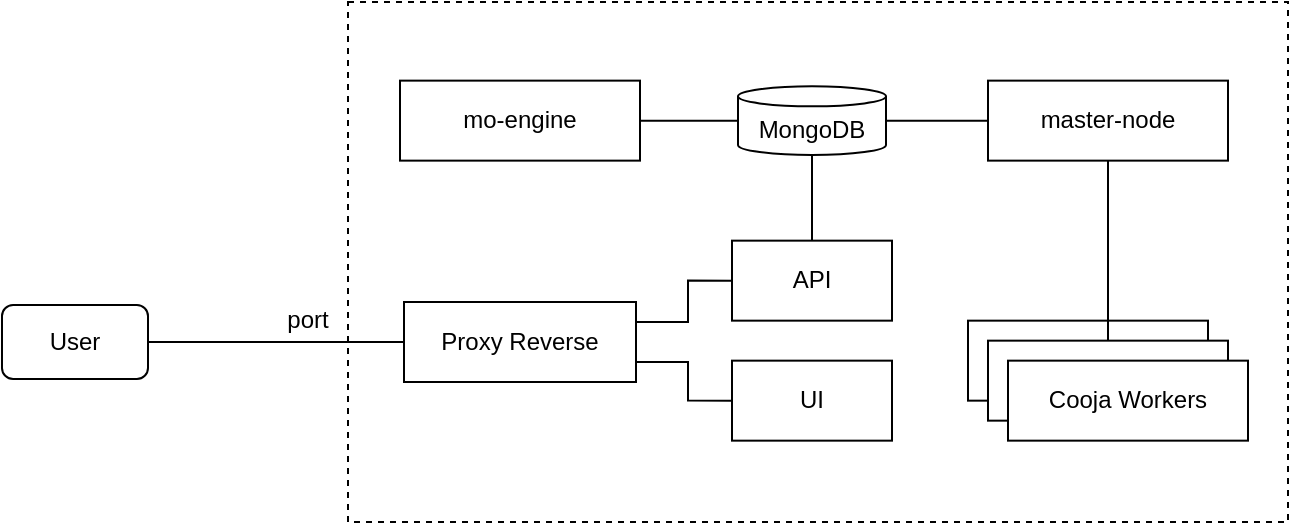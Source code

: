 <mxfile version="14.1.8" type="device" pages="5"><diagram id="yrco3wCneCxX1kILxxBq" name="Topology"><mxGraphModel dx="1342" dy="99" grid="0" gridSize="10" guides="1" tooltips="1" connect="1" arrows="1" fold="1" page="1" pageScale="1" pageWidth="827" pageHeight="583" math="0" shadow="0"><root><mxCell id="MtyLDN3vK32W-nNsFXFz-0"/><mxCell id="MtyLDN3vK32W-nNsFXFz-1" parent="MtyLDN3vK32W-nNsFXFz-0"/><mxCell id="ASN6al_H3c9kFKDvA5-B-0" value="" style="rounded=0;whiteSpace=wrap;html=1;dashed=1;" parent="MtyLDN3vK32W-nNsFXFz-1" vertex="1"><mxGeometry x="228" y="744" width="470" height="260" as="geometry"/></mxCell><mxCell id="ASN6al_H3c9kFKDvA5-B-11" value="Workers" style="rounded=0;whiteSpace=wrap;html=1;" parent="MtyLDN3vK32W-nNsFXFz-1" vertex="1"><mxGeometry x="538" y="903.33" width="120" height="40" as="geometry"/></mxCell><mxCell id="ASN6al_H3c9kFKDvA5-B-31" style="edgeStyle=orthogonalEdgeStyle;rounded=0;orthogonalLoop=1;jettySize=auto;html=1;exitX=1;exitY=0.25;exitDx=0;exitDy=0;entryX=0;entryY=0.5;entryDx=0;entryDy=0;startArrow=none;startFill=0;endArrow=none;endFill=0;" parent="MtyLDN3vK32W-nNsFXFz-1" source="ASN6al_H3c9kFKDvA5-B-2" target="ASN6al_H3c9kFKDvA5-B-15" edge="1"><mxGeometry relative="1" as="geometry"><Array as="points"><mxPoint x="398" y="904"/><mxPoint x="398" y="883"/></Array></mxGeometry></mxCell><mxCell id="ASN6al_H3c9kFKDvA5-B-32" style="edgeStyle=orthogonalEdgeStyle;rounded=0;orthogonalLoop=1;jettySize=auto;html=1;exitX=1;exitY=0.75;exitDx=0;exitDy=0;entryX=0;entryY=0.5;entryDx=0;entryDy=0;startArrow=none;startFill=0;endArrow=none;endFill=0;" parent="MtyLDN3vK32W-nNsFXFz-1" source="ASN6al_H3c9kFKDvA5-B-2" target="ASN6al_H3c9kFKDvA5-B-18" edge="1"><mxGeometry relative="1" as="geometry"><Array as="points"><mxPoint x="398" y="924"/><mxPoint x="398" y="943"/></Array></mxGeometry></mxCell><mxCell id="ASN6al_H3c9kFKDvA5-B-2" value="Proxy Reverse" style="rounded=0;whiteSpace=wrap;html=1;" parent="MtyLDN3vK32W-nNsFXFz-1" vertex="1"><mxGeometry x="256" y="894" width="116" height="40" as="geometry"/></mxCell><mxCell id="ASN6al_H3c9kFKDvA5-B-5" style="edgeStyle=orthogonalEdgeStyle;rounded=0;orthogonalLoop=1;jettySize=auto;html=1;exitX=0.5;exitY=1;exitDx=0;exitDy=0;exitPerimeter=0;startArrow=none;startFill=0;endArrow=none;endFill=0;" parent="MtyLDN3vK32W-nNsFXFz-1" source="ASN6al_H3c9kFKDvA5-B-7" target="ASN6al_H3c9kFKDvA5-B-15" edge="1"><mxGeometry relative="1" as="geometry"/></mxCell><mxCell id="ASN6al_H3c9kFKDvA5-B-7" value="MongoDB" style="shape=cylinder3;whiteSpace=wrap;html=1;boundedLbl=1;backgroundOutline=1;size=5;" parent="MtyLDN3vK32W-nNsFXFz-1" vertex="1"><mxGeometry x="423" y="786.16" width="74" height="34.33" as="geometry"/></mxCell><mxCell id="ASN6al_H3c9kFKDvA5-B-9" style="edgeStyle=orthogonalEdgeStyle;rounded=0;orthogonalLoop=1;jettySize=auto;html=1;exitX=0;exitY=0.5;exitDx=0;exitDy=0;entryX=1;entryY=0.5;entryDx=0;entryDy=0;entryPerimeter=0;startArrow=none;startFill=0;endArrow=none;endFill=0;" parent="MtyLDN3vK32W-nNsFXFz-1" source="ASN6al_H3c9kFKDvA5-B-10" target="ASN6al_H3c9kFKDvA5-B-7" edge="1"><mxGeometry relative="1" as="geometry"/></mxCell><mxCell id="ASN6al_H3c9kFKDvA5-B-27" style="rounded=0;orthogonalLoop=1;jettySize=auto;html=1;exitX=0.5;exitY=1;exitDx=0;exitDy=0;entryX=0.5;entryY=0;entryDx=0;entryDy=0;startArrow=none;startFill=0;endArrow=none;endFill=0;" parent="MtyLDN3vK32W-nNsFXFz-1" source="ASN6al_H3c9kFKDvA5-B-10" target="ASN6al_H3c9kFKDvA5-B-16" edge="1"><mxGeometry relative="1" as="geometry"/></mxCell><mxCell id="ASN6al_H3c9kFKDvA5-B-10" value="master-node" style="rounded=0;whiteSpace=wrap;html=1;" parent="MtyLDN3vK32W-nNsFXFz-1" vertex="1"><mxGeometry x="548" y="783.32" width="120" height="40" as="geometry"/></mxCell><mxCell id="ASN6al_H3c9kFKDvA5-B-15" value="API" style="rounded=0;whiteSpace=wrap;html=1;" parent="MtyLDN3vK32W-nNsFXFz-1" vertex="1"><mxGeometry x="420" y="863.33" width="80" height="40" as="geometry"/></mxCell><mxCell id="ASN6al_H3c9kFKDvA5-B-16" value="Workers" style="rounded=0;whiteSpace=wrap;html=1;" parent="MtyLDN3vK32W-nNsFXFz-1" vertex="1"><mxGeometry x="548" y="913.33" width="120" height="40" as="geometry"/></mxCell><mxCell id="ASN6al_H3c9kFKDvA5-B-17" value="Cooja Workers" style="rounded=0;whiteSpace=wrap;html=1;" parent="MtyLDN3vK32W-nNsFXFz-1" vertex="1"><mxGeometry x="558" y="923.33" width="120" height="40" as="geometry"/></mxCell><mxCell id="ASN6al_H3c9kFKDvA5-B-18" value="UI" style="rounded=0;whiteSpace=wrap;html=1;" parent="MtyLDN3vK32W-nNsFXFz-1" vertex="1"><mxGeometry x="420" y="923.33" width="80" height="40" as="geometry"/></mxCell><mxCell id="ASN6al_H3c9kFKDvA5-B-28" style="edgeStyle=orthogonalEdgeStyle;rounded=0;orthogonalLoop=1;jettySize=auto;html=1;exitX=1;exitY=0.5;exitDx=0;exitDy=0;startArrow=none;startFill=0;endArrow=none;endFill=0;" parent="MtyLDN3vK32W-nNsFXFz-1" source="ASN6al_H3c9kFKDvA5-B-25" target="ASN6al_H3c9kFKDvA5-B-2" edge="1"><mxGeometry relative="1" as="geometry"/></mxCell><mxCell id="ASN6al_H3c9kFKDvA5-B-25" value="User" style="rounded=1;whiteSpace=wrap;html=1;" parent="MtyLDN3vK32W-nNsFXFz-1" vertex="1"><mxGeometry x="55" y="895.5" width="73" height="37" as="geometry"/></mxCell><mxCell id="Qk7ap6na2Hq7WMp9-nFl-1" style="edgeStyle=orthogonalEdgeStyle;rounded=0;orthogonalLoop=1;jettySize=auto;html=1;exitX=1;exitY=0.5;exitDx=0;exitDy=0;entryX=0;entryY=0.5;entryDx=0;entryDy=0;entryPerimeter=0;endArrow=none;endFill=0;" parent="MtyLDN3vK32W-nNsFXFz-1" source="Qk7ap6na2Hq7WMp9-nFl-0" target="ASN6al_H3c9kFKDvA5-B-7" edge="1"><mxGeometry relative="1" as="geometry"/></mxCell><mxCell id="Qk7ap6na2Hq7WMp9-nFl-0" value="mo-engine" style="rounded=0;whiteSpace=wrap;html=1;" parent="MtyLDN3vK32W-nNsFXFz-1" vertex="1"><mxGeometry x="254" y="783.32" width="120" height="40" as="geometry"/></mxCell><mxCell id="O_xfpUH5eN4Puik7jWQv-0" value="port" style="text;html=1;strokeColor=none;fillColor=none;align=center;verticalAlign=middle;whiteSpace=wrap;rounded=0;" parent="MtyLDN3vK32W-nNsFXFz-1" vertex="1"><mxGeometry x="188" y="893" width="40" height="20" as="geometry"/></mxCell></root></mxGraphModel></diagram><diagram id="kydWd10FTuk5lDhfUMvj" name="ER"><mxGraphModel dx="1296" dy="802" grid="0" gridSize="10" guides="1" tooltips="1" connect="1" arrows="1" fold="1" page="1" pageScale="1" pageWidth="827" pageHeight="583" math="0" shadow="0"><root><mxCell id="enJVcAmnB5M9wYE9MP-1-0"/><mxCell id="enJVcAmnB5M9wYE9MP-1-1" parent="enJVcAmnB5M9wYE9MP-1-0"/><mxCell id="WHhQ83dFgeDp3EBWThZl-2" value="" style="rounded=0;whiteSpace=wrap;html=1;dashed=1;fillColor=none;" parent="enJVcAmnB5M9wYE9MP-1-1" vertex="1"><mxGeometry x="500" y="244.5" width="172" height="291" as="geometry"/></mxCell><mxCell id="Dx2uLiv5lLSUJArRzQ-d-4" value="" style="edgeStyle=orthogonalEdgeStyle;rounded=0;orthogonalLoop=1;jettySize=auto;html=1;exitX=0.75;exitY=1;exitDx=0;exitDy=0;entryX=0;entryY=0.5;entryDx=0;entryDy=0;endArrow=ERoneToMany;endFill=0;startArrow=ERzeroToMany;startFill=1;" parent="enJVcAmnB5M9wYE9MP-1-1" source="enJVcAmnB5M9wYE9MP-1-2" target="sTNnd9wIp3ByrGlzIO1a-21" edge="1"><mxGeometry relative="1" as="geometry"/></mxCell><mxCell id="enJVcAmnB5M9wYE9MP-1-2" value="Experiment&lt;br&gt;&lt;b&gt;&lt;i&gt;experiments&lt;/i&gt;&lt;/b&gt;" style="rounded=0;whiteSpace=wrap;html=1;" parent="enJVcAmnB5M9wYE9MP-1-1" vertex="1"><mxGeometry x="324" y="62.5" width="120" height="40" as="geometry"/></mxCell><mxCell id="pz8ryVTyitcRumwrWDFU-4" value="" style="edgeStyle=orthogonalEdgeStyle;rounded=0;orthogonalLoop=1;jettySize=auto;html=1;exitX=0.5;exitY=0;exitDx=0;exitDy=0;startArrow=ERoneToMany;startFill=0;endArrow=ERmandOne;endFill=0;" parent="enJVcAmnB5M9wYE9MP-1-1" source="enJVcAmnB5M9wYE9MP-1-3" target="pz8ryVTyitcRumwrWDFU-0" edge="1"><mxGeometry relative="1" as="geometry"/></mxCell><mxCell id="WHhQ83dFgeDp3EBWThZl-4" style="edgeStyle=orthogonalEdgeStyle;rounded=0;orthogonalLoop=1;jettySize=auto;html=1;exitX=1;exitY=0.5;exitDx=0;exitDy=0;entryX=0;entryY=0.5;entryDx=0;entryDy=0;startFill=0;endArrow=ERmandOne;endFill=0;startArrow=ERmandOne;" parent="enJVcAmnB5M9wYE9MP-1-1" source="enJVcAmnB5M9wYE9MP-1-3" target="WHhQ83dFgeDp3EBWThZl-0" edge="1"><mxGeometry relative="1" as="geometry"/></mxCell><mxCell id="WHhQ83dFgeDp3EBWThZl-5" style="edgeStyle=orthogonalEdgeStyle;rounded=0;orthogonalLoop=1;jettySize=auto;html=1;exitX=0.25;exitY=1;exitDx=0;exitDy=0;entryX=0;entryY=0.5;entryDx=0;entryDy=0;startFill=0;endArrow=ERzeroToOne;endFill=1;startArrow=ERmandOne;" parent="enJVcAmnB5M9wYE9MP-1-1" source="enJVcAmnB5M9wYE9MP-1-3" target="WHhQ83dFgeDp3EBWThZl-1" edge="1"><mxGeometry relative="1" as="geometry"/></mxCell><mxCell id="enJVcAmnB5M9wYE9MP-1-3" value="Simulation&lt;br&gt;&lt;b&gt;&lt;i&gt;simulations&lt;/i&gt;&lt;/b&gt;" style="rounded=0;whiteSpace=wrap;html=1;" parent="enJVcAmnB5M9wYE9MP-1-1" vertex="1"><mxGeometry x="324" y="322.5" width="120" height="40" as="geometry"/></mxCell><mxCell id="BBE6QpDPTaWQd2PwaK6q-0" style="edgeStyle=orthogonalEdgeStyle;rounded=0;orthogonalLoop=1;jettySize=auto;html=1;exitX=1;exitY=0.5;exitDx=0;exitDy=0;entryX=0;entryY=0.5;entryDx=0;entryDy=0;startArrow=none;startFill=0;endArrow=none;endFill=0;curved=1;" parent="enJVcAmnB5M9wYE9MP-1-1" source="DDo8cmKzGjpvZ5y9frhd-0" target="enJVcAmnB5M9wYE9MP-1-2" edge="1"><mxGeometry relative="1" as="geometry"/></mxCell><mxCell id="DDo8cmKzGjpvZ5y9frhd-0" value="id" style="ellipse;whiteSpace=wrap;html=1;" parent="enJVcAmnB5M9wYE9MP-1-1" vertex="1"><mxGeometry x="144" y="28" width="120" height="20" as="geometry"/></mxCell><mxCell id="BBE6QpDPTaWQd2PwaK6q-2" style="edgeStyle=orthogonalEdgeStyle;curved=1;rounded=0;orthogonalLoop=1;jettySize=auto;html=1;exitX=1;exitY=0.5;exitDx=0;exitDy=0;entryX=0;entryY=0.5;entryDx=0;entryDy=0;startArrow=none;startFill=0;endArrow=none;endFill=0;" parent="enJVcAmnB5M9wYE9MP-1-1" source="DDo8cmKzGjpvZ5y9frhd-1" target="enJVcAmnB5M9wYE9MP-1-2" edge="1"><mxGeometry relative="1" as="geometry"/></mxCell><mxCell id="DDo8cmKzGjpvZ5y9frhd-1" value="name" style="ellipse;whiteSpace=wrap;html=1;" parent="enJVcAmnB5M9wYE9MP-1-1" vertex="1"><mxGeometry x="144" y="58" width="120" height="20" as="geometry"/></mxCell><mxCell id="BBE6QpDPTaWQd2PwaK6q-3" style="edgeStyle=orthogonalEdgeStyle;curved=1;rounded=0;orthogonalLoop=1;jettySize=auto;html=1;exitX=1;exitY=0.5;exitDx=0;exitDy=0;entryX=0;entryY=0.5;entryDx=0;entryDy=0;startArrow=none;startFill=0;endArrow=none;endFill=0;" parent="enJVcAmnB5M9wYE9MP-1-1" source="DDo8cmKzGjpvZ5y9frhd-2" target="enJVcAmnB5M9wYE9MP-1-2" edge="1"><mxGeometry relative="1" as="geometry"/></mxCell><mxCell id="DDo8cmKzGjpvZ5y9frhd-2" value="status" style="ellipse;whiteSpace=wrap;html=1;" parent="enJVcAmnB5M9wYE9MP-1-1" vertex="1"><mxGeometry x="144" y="88" width="120" height="20" as="geometry"/></mxCell><mxCell id="dpamd_v4xjYLLLH9Lswx-20" style="edgeStyle=orthogonalEdgeStyle;curved=1;rounded=0;orthogonalLoop=1;jettySize=auto;html=1;exitX=0;exitY=0.5;exitDx=0;exitDy=0;entryX=1;entryY=0.5;entryDx=0;entryDy=0;startArrow=none;startFill=0;endArrow=none;endFill=0;" parent="enJVcAmnB5M9wYE9MP-1-1" source="DDo8cmKzGjpvZ5y9frhd-3" target="enJVcAmnB5M9wYE9MP-1-2" edge="1"><mxGeometry relative="1" as="geometry"/></mxCell><mxCell id="DDo8cmKzGjpvZ5y9frhd-3" value="created_time" style="ellipse;whiteSpace=wrap;html=1;" parent="enJVcAmnB5M9wYE9MP-1-1" vertex="1"><mxGeometry x="510" y="28" width="120" height="20" as="geometry"/></mxCell><mxCell id="dpamd_v4xjYLLLH9Lswx-22" style="edgeStyle=orthogonalEdgeStyle;curved=1;rounded=0;orthogonalLoop=1;jettySize=auto;html=1;exitX=0;exitY=0.5;exitDx=0;exitDy=0;startArrow=none;startFill=0;endArrow=none;endFill=0;entryX=1;entryY=0.5;entryDx=0;entryDy=0;" parent="enJVcAmnB5M9wYE9MP-1-1" source="DDo8cmKzGjpvZ5y9frhd-4" target="enJVcAmnB5M9wYE9MP-1-2" edge="1"><mxGeometry relative="1" as="geometry"><mxPoint x="491" y="75.5" as="targetPoint"/></mxGeometry></mxCell><mxCell id="DDo8cmKzGjpvZ5y9frhd-4" value="end_time" style="ellipse;whiteSpace=wrap;html=1;" parent="enJVcAmnB5M9wYE9MP-1-1" vertex="1"><mxGeometry x="510" y="88" width="120" height="20" as="geometry"/></mxCell><mxCell id="dpamd_v4xjYLLLH9Lswx-23" style="edgeStyle=orthogonalEdgeStyle;curved=1;rounded=0;orthogonalLoop=1;jettySize=auto;html=1;exitX=0;exitY=0.5;exitDx=0;exitDy=0;startArrow=none;startFill=0;endArrow=none;endFill=0;entryX=1;entryY=0.5;entryDx=0;entryDy=0;" parent="enJVcAmnB5M9wYE9MP-1-1" source="DDo8cmKzGjpvZ5y9frhd-5" target="enJVcAmnB5M9wYE9MP-1-2" edge="1"><mxGeometry relative="1" as="geometry"><mxPoint x="463" y="70.5" as="targetPoint"/></mxGeometry></mxCell><mxCell id="DDo8cmKzGjpvZ5y9frhd-5" value="start_time" style="ellipse;whiteSpace=wrap;html=1;" parent="enJVcAmnB5M9wYE9MP-1-1" vertex="1"><mxGeometry x="510" y="58" width="120" height="20" as="geometry"/></mxCell><mxCell id="pz8ryVTyitcRumwrWDFU-2" value="" style="edgeStyle=orthogonalEdgeStyle;rounded=0;orthogonalLoop=1;jettySize=auto;html=1;exitX=0.5;exitY=0;exitDx=0;exitDy=0;entryX=0.5;entryY=1;entryDx=0;entryDy=0;startArrow=ERzeroToMany;startFill=1;endArrow=ERmandOne;endFill=0;" parent="enJVcAmnB5M9wYE9MP-1-1" source="pz8ryVTyitcRumwrWDFU-0" target="enJVcAmnB5M9wYE9MP-1-2" edge="1"><mxGeometry relative="1" as="geometry"/></mxCell><mxCell id="pz8ryVTyitcRumwrWDFU-0" value="Generation&lt;br&gt;&lt;b&gt;&lt;i&gt;generations&lt;/i&gt;&lt;/b&gt;" style="rounded=0;whiteSpace=wrap;html=1;" parent="enJVcAmnB5M9wYE9MP-1-1" vertex="1"><mxGeometry x="324" y="212.5" width="120" height="40" as="geometry"/></mxCell><mxCell id="sTNnd9wIp3ByrGlzIO1a-10" style="edgeStyle=orthogonalEdgeStyle;curved=1;rounded=0;orthogonalLoop=1;jettySize=auto;html=1;exitX=1;exitY=0.5;exitDx=0;exitDy=0;entryX=0;entryY=0.5;entryDx=0;entryDy=0;endArrow=none;endFill=0;" parent="enJVcAmnB5M9wYE9MP-1-1" source="sTNnd9wIp3ByrGlzIO1a-2" target="enJVcAmnB5M9wYE9MP-1-3" edge="1"><mxGeometry relative="1" as="geometry"/></mxCell><mxCell id="sTNnd9wIp3ByrGlzIO1a-2" value="id" style="ellipse;whiteSpace=wrap;html=1;" parent="enJVcAmnB5M9wYE9MP-1-1" vertex="1"><mxGeometry x="142" y="332.5" width="120" height="20" as="geometry"/></mxCell><mxCell id="sTNnd9wIp3ByrGlzIO1a-13" style="edgeStyle=orthogonalEdgeStyle;curved=1;rounded=0;orthogonalLoop=1;jettySize=auto;html=1;exitX=1;exitY=0.5;exitDx=0;exitDy=0;entryX=0;entryY=0.5;entryDx=0;entryDy=0;endArrow=none;endFill=0;" parent="enJVcAmnB5M9wYE9MP-1-1" source="sTNnd9wIp3ByrGlzIO1a-7" target="enJVcAmnB5M9wYE9MP-1-3" edge="1"><mxGeometry relative="1" as="geometry"><Array as="points"><mxPoint x="286" y="402"/><mxPoint x="286" y="343"/></Array></mxGeometry></mxCell><mxCell id="sTNnd9wIp3ByrGlzIO1a-7" value="status" style="ellipse;whiteSpace=wrap;html=1;" parent="enJVcAmnB5M9wYE9MP-1-1" vertex="1"><mxGeometry x="142" y="391.5" width="120" height="20" as="geometry"/></mxCell><mxCell id="sTNnd9wIp3ByrGlzIO1a-18" style="edgeStyle=orthogonalEdgeStyle;curved=1;rounded=0;orthogonalLoop=1;jettySize=auto;html=1;exitX=1;exitY=0.5;exitDx=0;exitDy=0;entryX=0;entryY=0.5;entryDx=0;entryDy=0;endArrow=none;endFill=0;" parent="enJVcAmnB5M9wYE9MP-1-1" source="sTNnd9wIp3ByrGlzIO1a-17" target="pz8ryVTyitcRumwrWDFU-0" edge="1"><mxGeometry relative="1" as="geometry"><Array as="points"><mxPoint x="302" y="177.5"/><mxPoint x="302" y="232.5"/></Array></mxGeometry></mxCell><mxCell id="sTNnd9wIp3ByrGlzIO1a-17" value="id" style="ellipse;whiteSpace=wrap;html=1;" parent="enJVcAmnB5M9wYE9MP-1-1" vertex="1"><mxGeometry x="142" y="167.5" width="120" height="20" as="geometry"/></mxCell><mxCell id="sTNnd9wIp3ByrGlzIO1a-20" style="edgeStyle=orthogonalEdgeStyle;curved=1;rounded=0;orthogonalLoop=1;jettySize=auto;html=1;exitX=1;exitY=0.5;exitDx=0;exitDy=0;entryX=0;entryY=0.5;entryDx=0;entryDy=0;endArrow=none;endFill=0;" parent="enJVcAmnB5M9wYE9MP-1-1" source="sTNnd9wIp3ByrGlzIO1a-19" target="pz8ryVTyitcRumwrWDFU-0" edge="1"><mxGeometry relative="1" as="geometry"/></mxCell><mxCell id="sTNnd9wIp3ByrGlzIO1a-19" value="status" style="ellipse;whiteSpace=wrap;html=1;" parent="enJVcAmnB5M9wYE9MP-1-1" vertex="1"><mxGeometry x="142" y="225.5" width="120" height="20" as="geometry"/></mxCell><mxCell id="sTNnd9wIp3ByrGlzIO1a-21" value="Source Repository&lt;br&gt;&lt;b&gt;&lt;i&gt;sources&lt;/i&gt;&lt;/b&gt;" style="rounded=0;whiteSpace=wrap;html=1;" parent="enJVcAmnB5M9wYE9MP-1-1" vertex="1"><mxGeometry x="526" y="164.5" width="120" height="40" as="geometry"/></mxCell><mxCell id="Dx2uLiv5lLSUJArRzQ-d-7" style="edgeStyle=orthogonalEdgeStyle;rounded=0;orthogonalLoop=1;jettySize=auto;html=1;exitX=0;exitY=0.5;exitDx=0;exitDy=0;entryX=1;entryY=0.5;entryDx=0;entryDy=0;startArrow=none;startFill=0;endArrow=none;endFill=0;curved=1;" parent="enJVcAmnB5M9wYE9MP-1-1" source="sTNnd9wIp3ByrGlzIO1a-23" target="sTNnd9wIp3ByrGlzIO1a-21" edge="1"><mxGeometry relative="1" as="geometry"/></mxCell><mxCell id="sTNnd9wIp3ByrGlzIO1a-23" value="id" style="ellipse;whiteSpace=wrap;html=1;" parent="enJVcAmnB5M9wYE9MP-1-1" vertex="1"><mxGeometry x="686" y="144.5" width="120" height="20" as="geometry"/></mxCell><mxCell id="sTNnd9wIp3ByrGlzIO1a-31" style="edgeStyle=orthogonalEdgeStyle;rounded=0;orthogonalLoop=1;jettySize=auto;html=1;exitX=0.5;exitY=0;exitDx=0;exitDy=0;entryX=0.5;entryY=1;entryDx=0;entryDy=0;endArrow=ERmandOne;endFill=0;startArrow=ERoneToMany;startFill=0;" parent="enJVcAmnB5M9wYE9MP-1-1" source="sTNnd9wIp3ByrGlzIO1a-25" target="sTNnd9wIp3ByrGlzIO1a-21" edge="1"><mxGeometry relative="1" as="geometry"/></mxCell><mxCell id="sTNnd9wIp3ByrGlzIO1a-25" value="Source Files" style="rounded=0;whiteSpace=wrap;html=1;" parent="enJVcAmnB5M9wYE9MP-1-1" vertex="1"><mxGeometry x="526" y="272.5" width="120" height="40" as="geometry"/></mxCell><mxCell id="Dx2uLiv5lLSUJArRzQ-d-8" style="edgeStyle=orthogonalEdgeStyle;curved=1;rounded=0;orthogonalLoop=1;jettySize=auto;html=1;exitX=0;exitY=0.5;exitDx=0;exitDy=0;entryX=1;entryY=0.5;entryDx=0;entryDy=0;startFill=0;endArrow=none;endFill=0;" parent="enJVcAmnB5M9wYE9MP-1-1" source="sTNnd9wIp3ByrGlzIO1a-26" target="sTNnd9wIp3ByrGlzIO1a-21" edge="1"><mxGeometry relative="1" as="geometry"/></mxCell><mxCell id="sTNnd9wIp3ByrGlzIO1a-26" value="name" style="ellipse;whiteSpace=wrap;html=1;" parent="enJVcAmnB5M9wYE9MP-1-1" vertex="1"><mxGeometry x="686" y="174.5" width="120" height="20" as="geometry"/></mxCell><mxCell id="Dx2uLiv5lLSUJArRzQ-d-9" style="edgeStyle=orthogonalEdgeStyle;curved=1;rounded=0;orthogonalLoop=1;jettySize=auto;html=1;exitX=0;exitY=0.5;exitDx=0;exitDy=0;entryX=1;entryY=0.5;entryDx=0;entryDy=0;startFill=0;endArrow=none;endFill=0;" parent="enJVcAmnB5M9wYE9MP-1-1" source="sTNnd9wIp3ByrGlzIO1a-27" target="sTNnd9wIp3ByrGlzIO1a-21" edge="1"><mxGeometry relative="1" as="geometry"/></mxCell><mxCell id="sTNnd9wIp3ByrGlzIO1a-27" value="description" style="ellipse;whiteSpace=wrap;html=1;" parent="enJVcAmnB5M9wYE9MP-1-1" vertex="1"><mxGeometry x="686" y="205.5" width="120" height="20" as="geometry"/></mxCell><mxCell id="YJgcbmVmHeIl4nDbGEoE-1" style="edgeStyle=orthogonalEdgeStyle;rounded=0;orthogonalLoop=1;jettySize=auto;html=1;exitX=1;exitY=0.5;exitDx=0;exitDy=0;entryX=0;entryY=0.5;entryDx=0;entryDy=0;startArrow=none;startFill=0;endArrow=none;endFill=0;curved=1;" parent="enJVcAmnB5M9wYE9MP-1-1" source="YJgcbmVmHeIl4nDbGEoE-0" target="enJVcAmnB5M9wYE9MP-1-3" edge="1"><mxGeometry relative="1" as="geometry"><Array as="points"><mxPoint x="304" y="488"/><mxPoint x="304" y="343"/></Array></mxGeometry></mxCell><mxCell id="YJgcbmVmHeIl4nDbGEoE-0" value="parameters" style="ellipse;whiteSpace=wrap;html=1;" parent="enJVcAmnB5M9wYE9MP-1-1" vertex="1"><mxGeometry x="142" y="478" width="120" height="20" as="geometry"/></mxCell><mxCell id="WHhQ83dFgeDp3EBWThZl-0" value="Cooja Settings&lt;br&gt;Simulation.xml" style="rounded=0;whiteSpace=wrap;html=1;" parent="enJVcAmnB5M9wYE9MP-1-1" vertex="1"><mxGeometry x="526" y="322.5" width="120" height="40" as="geometry"/></mxCell><mxCell id="WHhQ83dFgeDp3EBWThZl-1" value="Data Simulation&lt;br&gt;Sim_Result.csv" style="rounded=0;whiteSpace=wrap;html=1;" parent="enJVcAmnB5M9wYE9MP-1-1" vertex="1"><mxGeometry x="526" y="461" width="120" height="40" as="geometry"/></mxCell><mxCell id="WHhQ83dFgeDp3EBWThZl-3" value="GridFS" style="text;html=1;strokeColor=none;fillColor=none;align=center;verticalAlign=middle;whiteSpace=wrap;rounded=0;dashed=1;" parent="enJVcAmnB5M9wYE9MP-1-1" vertex="1"><mxGeometry x="500" y="242.5" width="56" height="30" as="geometry"/></mxCell><mxCell id="Q4Qm0iI3k8qHezkCCU1C-1" value="&lt;i&gt;&lt;b&gt;fs.files fs.chunks&lt;/b&gt;&lt;/i&gt;" style="text;html=1;strokeColor=none;fillColor=none;align=center;verticalAlign=middle;whiteSpace=wrap;rounded=0;" parent="enJVcAmnB5M9wYE9MP-1-1" vertex="1"><mxGeometry x="551" y="505.5" width="70" height="30" as="geometry"/></mxCell><mxCell id="dpamd_v4xjYLLLH9Lswx-1" style="edgeStyle=orthogonalEdgeStyle;rounded=0;orthogonalLoop=1;jettySize=auto;html=1;exitX=1;exitY=0.5;exitDx=0;exitDy=0;entryX=0;entryY=0.5;entryDx=0;entryDy=0;curved=1;endArrow=none;endFill=0;" parent="enJVcAmnB5M9wYE9MP-1-1" source="dpamd_v4xjYLLLH9Lswx-0" target="enJVcAmnB5M9wYE9MP-1-3" edge="1"><mxGeometry relative="1" as="geometry"><Array as="points"><mxPoint x="307" y="518"/><mxPoint x="307" y="342"/></Array></mxGeometry></mxCell><mxCell id="dpamd_v4xjYLLLH9Lswx-0" value="objectives" style="ellipse;whiteSpace=wrap;html=1;" parent="enJVcAmnB5M9wYE9MP-1-1" vertex="1"><mxGeometry x="142" y="508" width="120" height="20" as="geometry"/></mxCell><mxCell id="dpamd_v4xjYLLLH9Lswx-4" style="edgeStyle=orthogonalEdgeStyle;rounded=0;orthogonalLoop=1;jettySize=auto;html=1;exitX=0;exitY=0.5;exitDx=0;exitDy=0;startArrow=ERzeroToOne;startFill=1;endArrow=ERmandOne;endFill=0;entryX=0.75;entryY=1;entryDx=0;entryDy=0;" parent="enJVcAmnB5M9wYE9MP-1-1" source="dpamd_v4xjYLLLH9Lswx-3" target="enJVcAmnB5M9wYE9MP-1-3" edge="1"><mxGeometry relative="1" as="geometry"/></mxCell><mxCell id="dpamd_v4xjYLLLH9Lswx-3" value="Cooja Settings&lt;br&gt;Positions.dat" style="rounded=0;whiteSpace=wrap;html=1;" parent="enJVcAmnB5M9wYE9MP-1-1" vertex="1"><mxGeometry x="526" y="368" width="120" height="40" as="geometry"/></mxCell><mxCell id="dpamd_v4xjYLLLH9Lswx-6" style="edgeStyle=orthogonalEdgeStyle;rounded=0;orthogonalLoop=1;jettySize=auto;html=1;exitX=0;exitY=0.5;exitDx=0;exitDy=0;entryX=0.5;entryY=1;entryDx=0;entryDy=0;startArrow=ERzeroToOne;startFill=1;endArrow=ERmandOne;endFill=0;" parent="enJVcAmnB5M9wYE9MP-1-1" source="dpamd_v4xjYLLLH9Lswx-5" target="enJVcAmnB5M9wYE9MP-1-3" edge="1"><mxGeometry relative="1" as="geometry"/></mxCell><mxCell id="dpamd_v4xjYLLLH9Lswx-5" value="Cooja Logs&lt;br&gt;Sim_Result.log" style="rounded=0;whiteSpace=wrap;html=1;" parent="enJVcAmnB5M9wYE9MP-1-1" vertex="1"><mxGeometry x="526" y="414" width="120" height="40" as="geometry"/></mxCell><mxCell id="dpamd_v4xjYLLLH9Lswx-8" style="edgeStyle=orthogonalEdgeStyle;rounded=0;orthogonalLoop=1;jettySize=auto;html=1;exitX=1;exitY=0.5;exitDx=0;exitDy=0;entryX=0;entryY=0.5;entryDx=0;entryDy=0;startArrow=none;startFill=0;endArrow=none;endFill=0;curved=1;" parent="enJVcAmnB5M9wYE9MP-1-1" source="dpamd_v4xjYLLLH9Lswx-7" target="enJVcAmnB5M9wYE9MP-1-3" edge="1"><mxGeometry relative="1" as="geometry"><Array as="points"><mxPoint x="281" y="372"/><mxPoint x="281" y="342"/></Array></mxGeometry></mxCell><mxCell id="dpamd_v4xjYLLLH9Lswx-7" value="experiment_id" style="ellipse;whiteSpace=wrap;html=1;" parent="enJVcAmnB5M9wYE9MP-1-1" vertex="1"><mxGeometry x="142" y="361.5" width="120" height="20" as="geometry"/></mxCell><mxCell id="dpamd_v4xjYLLLH9Lswx-15" style="edgeStyle=orthogonalEdgeStyle;curved=1;rounded=0;orthogonalLoop=1;jettySize=auto;html=1;exitX=1;exitY=0.5;exitDx=0;exitDy=0;entryX=0;entryY=0.5;entryDx=0;entryDy=0;startArrow=none;startFill=0;endArrow=none;endFill=0;" parent="enJVcAmnB5M9wYE9MP-1-1" source="dpamd_v4xjYLLLH9Lswx-9" target="pz8ryVTyitcRumwrWDFU-0" edge="1"><mxGeometry relative="1" as="geometry"/></mxCell><mxCell id="dpamd_v4xjYLLLH9Lswx-9" value="start_time" style="ellipse;whiteSpace=wrap;html=1;" parent="enJVcAmnB5M9wYE9MP-1-1" vertex="1"><mxGeometry x="142" y="254.5" width="120" height="20" as="geometry"/></mxCell><mxCell id="dpamd_v4xjYLLLH9Lswx-16" style="edgeStyle=orthogonalEdgeStyle;curved=1;rounded=0;orthogonalLoop=1;jettySize=auto;html=1;exitX=1;exitY=0.5;exitDx=0;exitDy=0;startArrow=none;startFill=0;endArrow=none;endFill=0;entryX=0;entryY=0.5;entryDx=0;entryDy=0;" parent="enJVcAmnB5M9wYE9MP-1-1" source="dpamd_v4xjYLLLH9Lswx-10" target="pz8ryVTyitcRumwrWDFU-0" edge="1"><mxGeometry relative="1" as="geometry"><mxPoint x="316" y="245.333" as="targetPoint"/><Array as="points"><mxPoint x="302" y="293.5"/><mxPoint x="302" y="232.5"/></Array></mxGeometry></mxCell><mxCell id="dpamd_v4xjYLLLH9Lswx-10" value="end_time" style="ellipse;whiteSpace=wrap;html=1;" parent="enJVcAmnB5M9wYE9MP-1-1" vertex="1"><mxGeometry x="142" y="283.5" width="120" height="20" as="geometry"/></mxCell><mxCell id="dpamd_v4xjYLLLH9Lswx-13" style="edgeStyle=orthogonalEdgeStyle;curved=1;rounded=0;orthogonalLoop=1;jettySize=auto;html=1;exitX=1;exitY=0.5;exitDx=0;exitDy=0;entryX=0;entryY=0.5;entryDx=0;entryDy=0;startArrow=none;startFill=0;endArrow=none;endFill=0;" parent="enJVcAmnB5M9wYE9MP-1-1" source="dpamd_v4xjYLLLH9Lswx-11" target="enJVcAmnB5M9wYE9MP-1-3" edge="1"><mxGeometry relative="1" as="geometry"><Array as="points"><mxPoint x="293" y="430"/><mxPoint x="293" y="343"/></Array></mxGeometry></mxCell><mxCell id="dpamd_v4xjYLLLH9Lswx-11" value="start_time" style="ellipse;whiteSpace=wrap;html=1;" parent="enJVcAmnB5M9wYE9MP-1-1" vertex="1"><mxGeometry x="142" y="420" width="120" height="20" as="geometry"/></mxCell><mxCell id="dpamd_v4xjYLLLH9Lswx-14" style="edgeStyle=orthogonalEdgeStyle;curved=1;rounded=0;orthogonalLoop=1;jettySize=auto;html=1;exitX=1;exitY=0.5;exitDx=0;exitDy=0;startArrow=none;startFill=0;endArrow=none;endFill=0;entryX=0;entryY=0.5;entryDx=0;entryDy=0;" parent="enJVcAmnB5M9wYE9MP-1-1" source="dpamd_v4xjYLLLH9Lswx-12" target="enJVcAmnB5M9wYE9MP-1-3" edge="1"><mxGeometry relative="1" as="geometry"><mxPoint x="318.5" y="378.167" as="targetPoint"/><Array as="points"><mxPoint x="299" y="459"/><mxPoint x="299" y="343"/></Array></mxGeometry></mxCell><mxCell id="dpamd_v4xjYLLLH9Lswx-12" value="end_time" style="ellipse;whiteSpace=wrap;html=1;" parent="enJVcAmnB5M9wYE9MP-1-1" vertex="1"><mxGeometry x="142" y="449" width="120" height="20" as="geometry"/></mxCell><mxCell id="dpamd_v4xjYLLLH9Lswx-18" style="edgeStyle=orthogonalEdgeStyle;curved=1;rounded=0;orthogonalLoop=1;jettySize=auto;html=1;exitX=1;exitY=0.5;exitDx=0;exitDy=0;entryX=0;entryY=0.5;entryDx=0;entryDy=0;startArrow=none;startFill=0;endArrow=none;endFill=0;" parent="enJVcAmnB5M9wYE9MP-1-1" source="dpamd_v4xjYLLLH9Lswx-17" target="pz8ryVTyitcRumwrWDFU-0" edge="1"><mxGeometry relative="1" as="geometry"/></mxCell><mxCell id="dpamd_v4xjYLLLH9Lswx-17" value="index" style="ellipse;whiteSpace=wrap;html=1;" parent="enJVcAmnB5M9wYE9MP-1-1" vertex="1"><mxGeometry x="144" y="196.5" width="120" height="20" as="geometry"/></mxCell><mxCell id="dpamd_v4xjYLLLH9Lswx-21" style="edgeStyle=orthogonalEdgeStyle;curved=1;rounded=0;orthogonalLoop=1;jettySize=auto;html=1;exitX=0;exitY=0.5;exitDx=0;exitDy=0;entryX=1;entryY=0.5;entryDx=0;entryDy=0;startArrow=none;startFill=0;endArrow=none;endFill=0;" parent="enJVcAmnB5M9wYE9MP-1-1" source="dpamd_v4xjYLLLH9Lswx-19" target="enJVcAmnB5M9wYE9MP-1-2" edge="1"><mxGeometry relative="1" as="geometry"/></mxCell><mxCell id="dpamd_v4xjYLLLH9Lswx-19" value="parameters" style="ellipse;whiteSpace=wrap;html=1;" parent="enJVcAmnB5M9wYE9MP-1-1" vertex="1"><mxGeometry x="510" y="117" width="120" height="20" as="geometry"/></mxCell><mxCell id="dpamd_v4xjYLLLH9Lswx-24" value="Code files to be compiled to run the Motes in the simulations." style="shape=note;whiteSpace=wrap;html=1;backgroundOutline=1;darkOpacity=0.05;size=10;" parent="enJVcAmnB5M9wYE9MP-1-1" vertex="1"><mxGeometry x="686" y="287" width="119" height="68" as="geometry"/></mxCell><mxCell id="dpamd_v4xjYLLLH9Lswx-25" value="" style="endArrow=none;dashed=1;html=1;dashPattern=1 3;strokeWidth=2;entryX=0;entryY=0.5;entryDx=0;entryDy=0;entryPerimeter=0;exitX=1;exitY=0.5;exitDx=0;exitDy=0;" parent="enJVcAmnB5M9wYE9MP-1-1" source="sTNnd9wIp3ByrGlzIO1a-25" target="dpamd_v4xjYLLLH9Lswx-24" edge="1"><mxGeometry width="50" height="50" relative="1" as="geometry"><mxPoint x="673" y="453" as="sourcePoint"/><mxPoint x="723" y="403" as="targetPoint"/></mxGeometry></mxCell><mxCell id="CTrpsstjBVmb0ieMwZZe-2" style="edgeStyle=orthogonalEdgeStyle;rounded=0;orthogonalLoop=1;jettySize=auto;html=1;exitX=1;exitY=0.5;exitDx=0;exitDy=0;entryX=0;entryY=0.5;entryDx=0;entryDy=0;curved=1;endArrow=none;endFill=0;" edge="1" parent="enJVcAmnB5M9wYE9MP-1-1" source="CTrpsstjBVmb0ieMwZZe-0" target="enJVcAmnB5M9wYE9MP-1-2"><mxGeometry relative="1" as="geometry"/></mxCell><mxCell id="CTrpsstjBVmb0ieMwZZe-0" value="transform_config" style="ellipse;whiteSpace=wrap;html=1;" vertex="1" parent="enJVcAmnB5M9wYE9MP-1-1"><mxGeometry x="144" y="117.5" width="120" height="20" as="geometry"/></mxCell><mxCell id="CTrpsstjBVmb0ieMwZZe-5" style="edgeStyle=orthogonalEdgeStyle;curved=1;rounded=0;orthogonalLoop=1;jettySize=auto;html=1;exitX=1;exitY=0.5;exitDx=0;exitDy=0;entryX=0;entryY=0.5;entryDx=0;entryDy=0;endArrow=none;endFill=0;" edge="1" parent="enJVcAmnB5M9wYE9MP-1-1" source="CTrpsstjBVmb0ieMwZZe-4" target="enJVcAmnB5M9wYE9MP-1-3"><mxGeometry relative="1" as="geometry"><Array as="points"><mxPoint x="310" y="546"/><mxPoint x="310" y="342"/></Array></mxGeometry></mxCell><mxCell id="CTrpsstjBVmb0ieMwZZe-4" value="metrics" style="ellipse;whiteSpace=wrap;html=1;" vertex="1" parent="enJVcAmnB5M9wYE9MP-1-1"><mxGeometry x="142" y="535.5" width="120" height="20" as="geometry"/></mxCell><mxCell id="CTrpsstjBVmb0ieMwZZe-11" value="transform_config determines which objectives and metrics will be calculated and recorded for the experiment simulations" style="shape=note;whiteSpace=wrap;html=1;backgroundOutline=1;darkOpacity=0.05;size=10;" vertex="1" parent="enJVcAmnB5M9wYE9MP-1-1"><mxGeometry x="21" y="278.5" width="110" height="128" as="geometry"/></mxCell><mxCell id="CTrpsstjBVmb0ieMwZZe-12" value="" style="endArrow=none;dashed=1;html=1;dashPattern=1 3;strokeWidth=2;entryX=0;entryY=0.5;entryDx=0;entryDy=0;exitX=0.5;exitY=0;exitDx=0;exitDy=0;exitPerimeter=0;" edge="1" parent="enJVcAmnB5M9wYE9MP-1-1" source="CTrpsstjBVmb0ieMwZZe-11" target="CTrpsstjBVmb0ieMwZZe-0"><mxGeometry width="50" height="50" relative="1" as="geometry"><mxPoint x="37" y="222" as="sourcePoint"/><mxPoint x="87" y="172" as="targetPoint"/></mxGeometry></mxCell><mxCell id="CTrpsstjBVmb0ieMwZZe-14" value="" style="endArrow=none;dashed=1;html=1;dashPattern=1 3;strokeWidth=2;entryX=0.5;entryY=1;entryDx=0;entryDy=0;entryPerimeter=0;exitX=0;exitY=0.5;exitDx=0;exitDy=0;" edge="1" parent="enJVcAmnB5M9wYE9MP-1-1" source="dpamd_v4xjYLLLH9Lswx-0" target="CTrpsstjBVmb0ieMwZZe-11"><mxGeometry width="50" height="50" relative="1" as="geometry"><mxPoint x="96" y="500" as="sourcePoint"/><mxPoint x="118" y="421" as="targetPoint"/></mxGeometry></mxCell><mxCell id="CTrpsstjBVmb0ieMwZZe-15" value="" style="endArrow=none;dashed=1;html=1;dashPattern=1 3;strokeWidth=2;entryX=0.5;entryY=1;entryDx=0;entryDy=0;entryPerimeter=0;exitX=0;exitY=0.5;exitDx=0;exitDy=0;" edge="1" parent="enJVcAmnB5M9wYE9MP-1-1" source="CTrpsstjBVmb0ieMwZZe-4" target="CTrpsstjBVmb0ieMwZZe-11"><mxGeometry width="50" height="50" relative="1" as="geometry"><mxPoint x="-34" y="535" as="sourcePoint"/><mxPoint x="16" y="485" as="targetPoint"/></mxGeometry></mxCell></root></mxGraphModel></diagram><diagram id="9D3W_60B8mBuHN_Ocahd" name="nsga-flow"><mxGraphModel dx="1102" dy="682" grid="1" gridSize="10" guides="1" tooltips="1" connect="1" arrows="1" fold="1" page="1" pageScale="1" pageWidth="827" pageHeight="1169" math="0" shadow="0"><root><mxCell id="FsTRN6yC4oNNTDX-DY9c-0"/><mxCell id="FsTRN6yC4oNNTDX-DY9c-1" parent="FsTRN6yC4oNNTDX-DY9c-0"/><mxCell id="CSw4piVeOxvxWfCpSzw0-2" style="edgeStyle=orthogonalEdgeStyle;rounded=0;orthogonalLoop=1;jettySize=auto;html=1;exitX=0.5;exitY=1;exitDx=0;exitDy=0;entryX=0.5;entryY=0;entryDx=0;entryDy=0;" parent="FsTRN6yC4oNNTDX-DY9c-1" source="FsTRN6yC4oNNTDX-DY9c-2" target="CSw4piVeOxvxWfCpSzw0-1" edge="1"><mxGeometry relative="1" as="geometry"/></mxCell><mxCell id="FsTRN6yC4oNNTDX-DY9c-2" value="Start" style="ellipse;whiteSpace=wrap;html=1;" parent="FsTRN6yC4oNNTDX-DY9c-1" vertex="1"><mxGeometry x="392" y="85" width="120" height="40" as="geometry"/></mxCell><mxCell id="CSw4piVeOxvxWfCpSzw0-7" style="edgeStyle=orthogonalEdgeStyle;rounded=0;orthogonalLoop=1;jettySize=auto;html=1;exitX=0.5;exitY=1;exitDx=0;exitDy=0;entryX=1;entryY=0.5;entryDx=0;entryDy=0;" parent="FsTRN6yC4oNNTDX-DY9c-1" source="CSw4piVeOxvxWfCpSzw0-0" target="CSw4piVeOxvxWfCpSzw0-5" edge="1"><mxGeometry relative="1" as="geometry"/></mxCell><mxCell id="CSw4piVeOxvxWfCpSzw0-0" value="initialize_population" style="rounded=0;whiteSpace=wrap;html=1;" parent="FsTRN6yC4oNNTDX-DY9c-1" vertex="1"><mxGeometry x="552" y="165" width="120" height="40" as="geometry"/></mxCell><mxCell id="CSw4piVeOxvxWfCpSzw0-4" value="False" style="edgeStyle=orthogonalEdgeStyle;rounded=0;orthogonalLoop=1;jettySize=auto;html=1;exitX=1;exitY=0.5;exitDx=0;exitDy=0;entryX=0;entryY=0.5;entryDx=0;entryDy=0;" parent="FsTRN6yC4oNNTDX-DY9c-1" source="CSw4piVeOxvxWfCpSzw0-1" target="CSw4piVeOxvxWfCpSzw0-0" edge="1"><mxGeometry x="-0.5" y="10" relative="1" as="geometry"><mxPoint as="offset"/></mxGeometry></mxCell><mxCell id="CSw4piVeOxvxWfCpSzw0-6" value="True" style="edgeStyle=orthogonalEdgeStyle;rounded=0;orthogonalLoop=1;jettySize=auto;html=1;exitX=0.5;exitY=1;exitDx=0;exitDy=0;" parent="FsTRN6yC4oNNTDX-DY9c-1" source="CSw4piVeOxvxWfCpSzw0-1" target="CSw4piVeOxvxWfCpSzw0-5" edge="1"><mxGeometry x="-0.5" y="20" relative="1" as="geometry"><mxPoint as="offset"/></mxGeometry></mxCell><mxCell id="CSw4piVeOxvxWfCpSzw0-1" value="has_pop?" style="rhombus;whiteSpace=wrap;html=1;" parent="FsTRN6yC4oNNTDX-DY9c-1" vertex="1"><mxGeometry x="392" y="165" width="120" height="40" as="geometry"/></mxCell><mxCell id="CSw4piVeOxvxWfCpSzw0-9" value="False" style="edgeStyle=orthogonalEdgeStyle;rounded=0;orthogonalLoop=1;jettySize=auto;html=1;exitX=0;exitY=0.5;exitDx=0;exitDy=0;" parent="FsTRN6yC4oNNTDX-DY9c-1" source="CSw4piVeOxvxWfCpSzw0-5" target="CSw4piVeOxvxWfCpSzw0-8" edge="1"><mxGeometry y="-10" relative="1" as="geometry"><mxPoint as="offset"/></mxGeometry></mxCell><mxCell id="CSw4piVeOxvxWfCpSzw0-12" value="True" style="edgeStyle=orthogonalEdgeStyle;rounded=0;orthogonalLoop=1;jettySize=auto;html=1;exitX=0.5;exitY=1;exitDx=0;exitDy=0;" parent="FsTRN6yC4oNNTDX-DY9c-1" source="CSw4piVeOxvxWfCpSzw0-5" target="CSw4piVeOxvxWfCpSzw0-15" edge="1"><mxGeometry x="-0.5" y="20" relative="1" as="geometry"><mxPoint as="offset"/></mxGeometry></mxCell><mxCell id="CSw4piVeOxvxWfCpSzw0-5" value="has_ref_pts?" style="rhombus;whiteSpace=wrap;html=1;" parent="FsTRN6yC4oNNTDX-DY9c-1" vertex="1"><mxGeometry x="392" y="245" width="120" height="40" as="geometry"/></mxCell><mxCell id="CSw4piVeOxvxWfCpSzw0-11" style="edgeStyle=orthogonalEdgeStyle;rounded=0;orthogonalLoop=1;jettySize=auto;html=1;exitX=0.5;exitY=1;exitDx=0;exitDy=0;entryX=0;entryY=0.5;entryDx=0;entryDy=0;" parent="FsTRN6yC4oNNTDX-DY9c-1" source="CSw4piVeOxvxWfCpSzw0-8" target="CSw4piVeOxvxWfCpSzw0-10" edge="1"><mxGeometry relative="1" as="geometry"/></mxCell><mxCell id="CSw4piVeOxvxWfCpSzw0-8" value="generate_ref_points" style="rounded=0;whiteSpace=wrap;html=1;" parent="FsTRN6yC4oNNTDX-DY9c-1" vertex="1"><mxGeometry x="232" y="245" width="120" height="40" as="geometry"/></mxCell><mxCell id="CSw4piVeOxvxWfCpSzw0-33" style="edgeStyle=orthogonalEdgeStyle;rounded=0;orthogonalLoop=1;jettySize=auto;html=1;exitX=0.5;exitY=1;exitDx=0;exitDy=0;" parent="FsTRN6yC4oNNTDX-DY9c-1" source="CSw4piVeOxvxWfCpSzw0-10" target="CSw4piVeOxvxWfCpSzw0-13" edge="1"><mxGeometry relative="1" as="geometry"/></mxCell><mxCell id="CSw4piVeOxvxWfCpSzw0-10" value="loop" style="ellipse;whiteSpace=wrap;html=1;aspect=fixed;" parent="FsTRN6yC4oNNTDX-DY9c-1" vertex="1"><mxGeometry x="432" y="405" width="40" height="40" as="geometry"/></mxCell><mxCell id="CSw4piVeOxvxWfCpSzw0-34" style="edgeStyle=orthogonalEdgeStyle;rounded=0;orthogonalLoop=1;jettySize=auto;html=1;exitX=0.5;exitY=1;exitDx=0;exitDy=0;entryX=0.5;entryY=0;entryDx=0;entryDy=0;" parent="FsTRN6yC4oNNTDX-DY9c-1" source="CSw4piVeOxvxWfCpSzw0-13" target="CSw4piVeOxvxWfCpSzw0-32" edge="1"><mxGeometry relative="1" as="geometry"/></mxCell><mxCell id="CSw4piVeOxvxWfCpSzw0-13" value="genetic_algorithm" style="rounded=0;whiteSpace=wrap;html=1;" parent="FsTRN6yC4oNNTDX-DY9c-1" vertex="1"><mxGeometry x="382" y="485" width="140" height="40" as="geometry"/></mxCell><mxCell id="CSw4piVeOxvxWfCpSzw0-21" style="edgeStyle=orthogonalEdgeStyle;rounded=0;orthogonalLoop=1;jettySize=auto;html=1;exitX=0.5;exitY=1;exitDx=0;exitDy=0;" parent="FsTRN6yC4oNNTDX-DY9c-1" source="CSw4piVeOxvxWfCpSzw0-14" target="CSw4piVeOxvxWfCpSzw0-18" edge="1"><mxGeometry relative="1" as="geometry"/></mxCell><mxCell id="CSw4piVeOxvxWfCpSzw0-14" value="fast_nondominated_sort" style="rounded=0;whiteSpace=wrap;html=1;" parent="FsTRN6yC4oNNTDX-DY9c-1" vertex="1"><mxGeometry x="382" y="725" width="140" height="40" as="geometry"/></mxCell><mxCell id="CSw4piVeOxvxWfCpSzw0-31" style="edgeStyle=orthogonalEdgeStyle;rounded=0;orthogonalLoop=1;jettySize=auto;html=1;exitX=0.5;exitY=1;exitDx=0;exitDy=0;entryX=0.5;entryY=0;entryDx=0;entryDy=0;" parent="FsTRN6yC4oNNTDX-DY9c-1" source="CSw4piVeOxvxWfCpSzw0-15" target="CSw4piVeOxvxWfCpSzw0-10" edge="1"><mxGeometry relative="1" as="geometry"/></mxCell><mxCell id="CSw4piVeOxvxWfCpSzw0-15" value="&lt;span&gt;evalute_population&lt;/span&gt;" style="shape=process;whiteSpace=wrap;html=1;backgroundOutline=1;size=0.071;" parent="FsTRN6yC4oNNTDX-DY9c-1" vertex="1"><mxGeometry x="382" y="325" width="140" height="40" as="geometry"/></mxCell><mxCell id="CSw4piVeOxvxWfCpSzw0-23" style="edgeStyle=orthogonalEdgeStyle;rounded=0;orthogonalLoop=1;jettySize=auto;html=1;exitX=0.5;exitY=1;exitDx=0;exitDy=0;" parent="FsTRN6yC4oNNTDX-DY9c-1" source="CSw4piVeOxvxWfCpSzw0-18" target="CSw4piVeOxvxWfCpSzw0-22" edge="1"><mxGeometry relative="1" as="geometry"/></mxCell><mxCell id="CSw4piVeOxvxWfCpSzw0-18" value="environmental_selection" style="rounded=0;whiteSpace=wrap;html=1;" parent="FsTRN6yC4oNNTDX-DY9c-1" vertex="1"><mxGeometry x="382" y="805" width="140" height="40" as="geometry"/></mxCell><mxCell id="CSw4piVeOxvxWfCpSzw0-24" value="False" style="edgeStyle=orthogonalEdgeStyle;rounded=0;orthogonalLoop=1;jettySize=auto;html=1;exitX=1;exitY=0.5;exitDx=0;exitDy=0;entryX=1;entryY=0.5;entryDx=0;entryDy=0;" parent="FsTRN6yC4oNNTDX-DY9c-1" source="CSw4piVeOxvxWfCpSzw0-22" target="CSw4piVeOxvxWfCpSzw0-10" edge="1"><mxGeometry x="-0.938" y="10" relative="1" as="geometry"><Array as="points"><mxPoint x="612" y="905"/><mxPoint x="612" y="425"/></Array><mxPoint as="offset"/></mxGeometry></mxCell><mxCell id="CSw4piVeOxvxWfCpSzw0-27" value="True" style="edgeStyle=orthogonalEdgeStyle;rounded=0;orthogonalLoop=1;jettySize=auto;html=1;exitX=0.5;exitY=1;exitDx=0;exitDy=0;entryX=0.5;entryY=0;entryDx=0;entryDy=0;" parent="FsTRN6yC4oNNTDX-DY9c-1" source="CSw4piVeOxvxWfCpSzw0-22" target="CSw4piVeOxvxWfCpSzw0-26" edge="1"><mxGeometry x="-0.25" y="18" relative="1" as="geometry"><mxPoint as="offset"/></mxGeometry></mxCell><mxCell id="CSw4piVeOxvxWfCpSzw0-22" value="end_gen?" style="rhombus;whiteSpace=wrap;html=1;" parent="FsTRN6yC4oNNTDX-DY9c-1" vertex="1"><mxGeometry x="392" y="885" width="120" height="40" as="geometry"/></mxCell><mxCell id="CSw4piVeOxvxWfCpSzw0-25" value="End" style="ellipse;whiteSpace=wrap;html=1;" parent="FsTRN6yC4oNNTDX-DY9c-1" vertex="1"><mxGeometry x="392" y="1045" width="120" height="40" as="geometry"/></mxCell><mxCell id="CSw4piVeOxvxWfCpSzw0-28" style="edgeStyle=orthogonalEdgeStyle;rounded=0;orthogonalLoop=1;jettySize=auto;html=1;exitX=0.5;exitY=1;exitDx=0;exitDy=0;" parent="FsTRN6yC4oNNTDX-DY9c-1" source="CSw4piVeOxvxWfCpSzw0-26" target="CSw4piVeOxvxWfCpSzw0-25" edge="1"><mxGeometry relative="1" as="geometry"/></mxCell><mxCell id="CSw4piVeOxvxWfCpSzw0-26" value="build_pareto_front" style="rounded=0;whiteSpace=wrap;html=1;" parent="FsTRN6yC4oNNTDX-DY9c-1" vertex="1"><mxGeometry x="382" y="965" width="140" height="40" as="geometry"/></mxCell><mxCell id="CSw4piVeOxvxWfCpSzw0-29" value="selection&lt;br&gt;crossover&lt;br&gt;mutation" style="shape=note;whiteSpace=wrap;html=1;backgroundOutline=1;darkOpacity=0.05;size=13;" parent="FsTRN6yC4oNNTDX-DY9c-1" vertex="1"><mxGeometry x="221" y="460" width="90" height="65" as="geometry"/></mxCell><mxCell id="CSw4piVeOxvxWfCpSzw0-30" value="NSGA-III: niching_selection&lt;br&gt;NSGA-II: crowding_distance" style="shape=note;whiteSpace=wrap;html=1;backgroundOutline=1;darkOpacity=0.05;size=13;" parent="FsTRN6yC4oNNTDX-DY9c-1" vertex="1"><mxGeometry x="156" y="775" width="170" height="60" as="geometry"/></mxCell><mxCell id="-vKomqnTM6oiMpb0y0Ea-0" style="edgeStyle=orthogonalEdgeStyle;rounded=0;orthogonalLoop=1;jettySize=auto;html=1;exitX=0.5;exitY=1;exitDx=0;exitDy=0;entryX=0.5;entryY=0;entryDx=0;entryDy=0;" parent="FsTRN6yC4oNNTDX-DY9c-1" source="CSw4piVeOxvxWfCpSzw0-32" target="CSw4piVeOxvxWfCpSzw0-38" edge="1"><mxGeometry relative="1" as="geometry"/></mxCell><mxCell id="CSw4piVeOxvxWfCpSzw0-32" value="&lt;span&gt;evaluate_population&lt;/span&gt;" style="shape=process;whiteSpace=wrap;html=1;backgroundOutline=1;size=0.071;" parent="FsTRN6yC4oNNTDX-DY9c-1" vertex="1"><mxGeometry x="382" y="565" width="140" height="40" as="geometry"/></mxCell><mxCell id="CSw4piVeOxvxWfCpSzw0-36" value="" style="endArrow=none;dashed=1;html=1;dashPattern=1 3;strokeWidth=2;entryX=0;entryY=0.5;entryDx=0;entryDy=0;exitX=0;exitY=0;exitDx=90;exitDy=39;exitPerimeter=0;" parent="FsTRN6yC4oNNTDX-DY9c-1" source="CSw4piVeOxvxWfCpSzw0-29" target="CSw4piVeOxvxWfCpSzw0-13" edge="1"><mxGeometry width="50" height="50" relative="1" as="geometry"><mxPoint x="268" y="620" as="sourcePoint"/><mxPoint x="318" y="570" as="targetPoint"/></mxGeometry></mxCell><mxCell id="CSw4piVeOxvxWfCpSzw0-37" value="" style="endArrow=none;dashed=1;html=1;dashPattern=1 3;strokeWidth=2;entryX=0;entryY=0.5;entryDx=0;entryDy=0;exitX=0;exitY=0;exitDx=170;exitDy=36.5;exitPerimeter=0;" parent="FsTRN6yC4oNNTDX-DY9c-1" source="CSw4piVeOxvxWfCpSzw0-30" target="CSw4piVeOxvxWfCpSzw0-18" edge="1"><mxGeometry width="50" height="50" relative="1" as="geometry"><mxPoint x="218" y="850" as="sourcePoint"/><mxPoint x="268" y="800" as="targetPoint"/></mxGeometry></mxCell><mxCell id="CSw4piVeOxvxWfCpSzw0-40" style="edgeStyle=orthogonalEdgeStyle;rounded=0;orthogonalLoop=1;jettySize=auto;html=1;exitX=0.5;exitY=1;exitDx=0;exitDy=0;" parent="FsTRN6yC4oNNTDX-DY9c-1" source="CSw4piVeOxvxWfCpSzw0-38" target="CSw4piVeOxvxWfCpSzw0-14" edge="1"><mxGeometry relative="1" as="geometry"><mxPoint x="266" y="725" as="sourcePoint"/></mxGeometry></mxCell><mxCell id="CSw4piVeOxvxWfCpSzw0-38" value="population_union" style="rounded=0;whiteSpace=wrap;html=1;" parent="FsTRN6yC4oNNTDX-DY9c-1" vertex="1"><mxGeometry x="392" y="645" width="120" height="40" as="geometry"/></mxCell></root></mxGraphModel></diagram><diagram id="c1_Vd1eGFLOyIFvS17rv" name="minimal-nsga-flow"><mxGraphModel dx="1102" dy="682" grid="0" gridSize="10" guides="1" tooltips="1" connect="1" arrows="1" fold="1" page="1" pageScale="1" pageWidth="827" pageHeight="583" math="0" shadow="0"><root><mxCell id="FqVVsuKQOfLMxMui4Hsr-0"/><mxCell id="FqVVsuKQOfLMxMui4Hsr-1" parent="FqVVsuKQOfLMxMui4Hsr-0"/><mxCell id="FqVVsuKQOfLMxMui4Hsr-2" style="edgeStyle=orthogonalEdgeStyle;rounded=0;orthogonalLoop=1;jettySize=auto;html=1;exitX=1;exitY=0.5;exitDx=0;exitDy=0;entryX=0;entryY=0.5;entryDx=0;entryDy=0;" parent="FqVVsuKQOfLMxMui4Hsr-1" source="FqVVsuKQOfLMxMui4Hsr-3" target="FqVVsuKQOfLMxMui4Hsr-8" edge="1"><mxGeometry relative="1" as="geometry"/></mxCell><mxCell id="FqVVsuKQOfLMxMui4Hsr-3" value="&lt;b&gt;Start&lt;/b&gt;" style="ellipse;whiteSpace=wrap;html=1;" parent="FqVVsuKQOfLMxMui4Hsr-1" vertex="1"><mxGeometry x="80" y="40" width="120" height="40" as="geometry"/></mxCell><mxCell id="FqVVsuKQOfLMxMui4Hsr-4" style="edgeStyle=orthogonalEdgeStyle;rounded=0;orthogonalLoop=1;jettySize=auto;html=1;exitX=0.5;exitY=1;exitDx=0;exitDy=0;entryX=1;entryY=0.5;entryDx=0;entryDy=0;" parent="FqVVsuKQOfLMxMui4Hsr-1" source="FqVVsuKQOfLMxMui4Hsr-5" target="FqVVsuKQOfLMxMui4Hsr-11" edge="1"><mxGeometry relative="1" as="geometry"/></mxCell><mxCell id="FqVVsuKQOfLMxMui4Hsr-5" value="initialize_population" style="rounded=0;whiteSpace=wrap;html=1;" parent="FqVVsuKQOfLMxMui4Hsr-1" vertex="1"><mxGeometry x="446" y="40" width="120" height="40" as="geometry"/></mxCell><mxCell id="FqVVsuKQOfLMxMui4Hsr-6" value="False" style="edgeStyle=orthogonalEdgeStyle;rounded=0;orthogonalLoop=1;jettySize=auto;html=1;exitX=1;exitY=0.5;exitDx=0;exitDy=0;entryX=0;entryY=0.5;entryDx=0;entryDy=0;" parent="FqVVsuKQOfLMxMui4Hsr-1" source="FqVVsuKQOfLMxMui4Hsr-8" target="FqVVsuKQOfLMxMui4Hsr-5" edge="1"><mxGeometry x="-0.5" y="10" relative="1" as="geometry"><mxPoint as="offset"/></mxGeometry></mxCell><mxCell id="FqVVsuKQOfLMxMui4Hsr-7" value="True" style="edgeStyle=orthogonalEdgeStyle;rounded=0;orthogonalLoop=1;jettySize=auto;html=1;exitX=0.5;exitY=1;exitDx=0;exitDy=0;" parent="FqVVsuKQOfLMxMui4Hsr-1" source="FqVVsuKQOfLMxMui4Hsr-8" target="FqVVsuKQOfLMxMui4Hsr-11" edge="1"><mxGeometry x="-0.5" y="20" relative="1" as="geometry"><mxPoint as="offset"/></mxGeometry></mxCell><mxCell id="FqVVsuKQOfLMxMui4Hsr-8" value="has_pop?" style="rhombus;whiteSpace=wrap;html=1;" parent="FqVVsuKQOfLMxMui4Hsr-1" vertex="1"><mxGeometry x="286" y="40" width="120" height="40" as="geometry"/></mxCell><mxCell id="FqVVsuKQOfLMxMui4Hsr-9" value="False" style="edgeStyle=orthogonalEdgeStyle;rounded=0;orthogonalLoop=1;jettySize=auto;html=1;exitX=0;exitY=0.5;exitDx=0;exitDy=0;" parent="FqVVsuKQOfLMxMui4Hsr-1" source="FqVVsuKQOfLMxMui4Hsr-11" target="FqVVsuKQOfLMxMui4Hsr-13" edge="1"><mxGeometry y="-10" relative="1" as="geometry"><mxPoint as="offset"/></mxGeometry></mxCell><mxCell id="FqVVsuKQOfLMxMui4Hsr-10" value="True" style="edgeStyle=orthogonalEdgeStyle;rounded=0;orthogonalLoop=1;jettySize=auto;html=1;exitX=0.5;exitY=1;exitDx=0;exitDy=0;" parent="FqVVsuKQOfLMxMui4Hsr-1" source="FqVVsuKQOfLMxMui4Hsr-11" target="FqVVsuKQOfLMxMui4Hsr-21" edge="1"><mxGeometry x="-0.5" y="20" relative="1" as="geometry"><mxPoint as="offset"/></mxGeometry></mxCell><mxCell id="FqVVsuKQOfLMxMui4Hsr-11" value="has_ref_pts?" style="rhombus;whiteSpace=wrap;html=1;" parent="FqVVsuKQOfLMxMui4Hsr-1" vertex="1"><mxGeometry x="286" y="120" width="120" height="40" as="geometry"/></mxCell><mxCell id="FqVVsuKQOfLMxMui4Hsr-12" style="edgeStyle=orthogonalEdgeStyle;rounded=0;orthogonalLoop=1;jettySize=auto;html=1;exitX=0.5;exitY=1;exitDx=0;exitDy=0;entryX=0;entryY=0.5;entryDx=0;entryDy=0;" parent="FqVVsuKQOfLMxMui4Hsr-1" source="FqVVsuKQOfLMxMui4Hsr-13" target="FqVVsuKQOfLMxMui4Hsr-15" edge="1"><mxGeometry relative="1" as="geometry"/></mxCell><mxCell id="FqVVsuKQOfLMxMui4Hsr-13" value="generate_ref_points" style="rounded=0;whiteSpace=wrap;html=1;" parent="FqVVsuKQOfLMxMui4Hsr-1" vertex="1"><mxGeometry x="126" y="120" width="120" height="40" as="geometry"/></mxCell><mxCell id="FqVVsuKQOfLMxMui4Hsr-14" style="edgeStyle=orthogonalEdgeStyle;rounded=0;orthogonalLoop=1;jettySize=auto;html=1;exitX=0.5;exitY=1;exitDx=0;exitDy=0;" parent="FqVVsuKQOfLMxMui4Hsr-1" source="FqVVsuKQOfLMxMui4Hsr-15" target="FqVVsuKQOfLMxMui4Hsr-17" edge="1"><mxGeometry relative="1" as="geometry"/></mxCell><mxCell id="FqVVsuKQOfLMxMui4Hsr-15" value="loop" style="ellipse;whiteSpace=wrap;html=1;aspect=fixed;" parent="FqVVsuKQOfLMxMui4Hsr-1" vertex="1"><mxGeometry x="326" y="280" width="40" height="40" as="geometry"/></mxCell><mxCell id="FqVVsuKQOfLMxMui4Hsr-40" style="edgeStyle=orthogonalEdgeStyle;rounded=0;orthogonalLoop=1;jettySize=auto;html=1;exitX=1;exitY=0.5;exitDx=0;exitDy=0;" parent="FqVVsuKQOfLMxMui4Hsr-1" source="FqVVsuKQOfLMxMui4Hsr-17" target="FqVVsuKQOfLMxMui4Hsr-33" edge="1"><mxGeometry relative="1" as="geometry"/></mxCell><mxCell id="FqVVsuKQOfLMxMui4Hsr-17" value="genetic_algorithm" style="rounded=0;whiteSpace=wrap;html=1;" parent="FqVVsuKQOfLMxMui4Hsr-1" vertex="1"><mxGeometry x="276" y="360" width="140" height="40" as="geometry"/></mxCell><mxCell id="FqVVsuKQOfLMxMui4Hsr-18" style="edgeStyle=orthogonalEdgeStyle;rounded=0;orthogonalLoop=1;jettySize=auto;html=1;exitX=0;exitY=0.5;exitDx=0;exitDy=0;entryX=1;entryY=0.5;entryDx=0;entryDy=0;" parent="FqVVsuKQOfLMxMui4Hsr-1" source="FqVVsuKQOfLMxMui4Hsr-19" target="FqVVsuKQOfLMxMui4Hsr-23" edge="1"><mxGeometry relative="1" as="geometry"/></mxCell><mxCell id="FqVVsuKQOfLMxMui4Hsr-19" value="fast_nondominated_sort" style="rounded=0;whiteSpace=wrap;html=1;" parent="FqVVsuKQOfLMxMui4Hsr-1" vertex="1"><mxGeometry x="460" y="440" width="140" height="40" as="geometry"/></mxCell><mxCell id="FqVVsuKQOfLMxMui4Hsr-20" style="edgeStyle=orthogonalEdgeStyle;rounded=0;orthogonalLoop=1;jettySize=auto;html=1;exitX=0.5;exitY=1;exitDx=0;exitDy=0;entryX=0.5;entryY=0;entryDx=0;entryDy=0;" parent="FqVVsuKQOfLMxMui4Hsr-1" source="FqVVsuKQOfLMxMui4Hsr-21" target="FqVVsuKQOfLMxMui4Hsr-15" edge="1"><mxGeometry relative="1" as="geometry"/></mxCell><mxCell id="FqVVsuKQOfLMxMui4Hsr-21" value="&lt;span&gt;evalute_population&lt;/span&gt;" style="shape=process;whiteSpace=wrap;html=1;backgroundOutline=1;size=0.071;" parent="FqVVsuKQOfLMxMui4Hsr-1" vertex="1"><mxGeometry x="276" y="200" width="140" height="40" as="geometry"/></mxCell><mxCell id="FqVVsuKQOfLMxMui4Hsr-22" style="edgeStyle=orthogonalEdgeStyle;rounded=0;orthogonalLoop=1;jettySize=auto;html=1;exitX=0.5;exitY=1;exitDx=0;exitDy=0;" parent="FqVVsuKQOfLMxMui4Hsr-1" source="FqVVsuKQOfLMxMui4Hsr-23" target="FqVVsuKQOfLMxMui4Hsr-26" edge="1"><mxGeometry relative="1" as="geometry"/></mxCell><mxCell id="FqVVsuKQOfLMxMui4Hsr-23" value="environmental_selection" style="rounded=0;whiteSpace=wrap;html=1;" parent="FqVVsuKQOfLMxMui4Hsr-1" vertex="1"><mxGeometry x="276" y="440" width="140" height="40" as="geometry"/></mxCell><mxCell id="FqVVsuKQOfLMxMui4Hsr-24" value="False" style="edgeStyle=orthogonalEdgeStyle;rounded=0;orthogonalLoop=1;jettySize=auto;html=1;exitX=1;exitY=0.5;exitDx=0;exitDy=0;entryX=1;entryY=0.5;entryDx=0;entryDy=0;" parent="FqVVsuKQOfLMxMui4Hsr-1" source="FqVVsuKQOfLMxMui4Hsr-26" target="FqVVsuKQOfLMxMui4Hsr-15" edge="1"><mxGeometry x="-0.938" y="10" relative="1" as="geometry"><Array as="points"><mxPoint x="790" y="540"/><mxPoint x="790" y="300"/></Array><mxPoint as="offset"/></mxGeometry></mxCell><mxCell id="FqVVsuKQOfLMxMui4Hsr-25" style="edgeStyle=orthogonalEdgeStyle;rounded=0;orthogonalLoop=1;jettySize=auto;html=1;exitX=0;exitY=0.5;exitDx=0;exitDy=0;entryX=1;entryY=0.5;entryDx=0;entryDy=0;" parent="FqVVsuKQOfLMxMui4Hsr-1" source="FqVVsuKQOfLMxMui4Hsr-26" target="FqVVsuKQOfLMxMui4Hsr-27" edge="1"><mxGeometry relative="1" as="geometry"><mxPoint x="246" y="540" as="targetPoint"/></mxGeometry></mxCell><mxCell id="FqVVsuKQOfLMxMui4Hsr-26" value="end_gen?" style="rhombus;whiteSpace=wrap;html=1;" parent="FqVVsuKQOfLMxMui4Hsr-1" vertex="1"><mxGeometry x="286" y="520" width="120" height="40" as="geometry"/></mxCell><mxCell id="FqVVsuKQOfLMxMui4Hsr-27" value="&lt;b&gt;End&lt;/b&gt;" style="ellipse;whiteSpace=wrap;html=1;" parent="FqVVsuKQOfLMxMui4Hsr-1" vertex="1"><mxGeometry x="80" y="520" width="120" height="40" as="geometry"/></mxCell><mxCell id="FqVVsuKQOfLMxMui4Hsr-30" value="selection&lt;br&gt;crossover&lt;br&gt;mutation" style="shape=note;whiteSpace=wrap;html=1;backgroundOutline=1;darkOpacity=0.05;size=13;" parent="FqVVsuKQOfLMxMui4Hsr-1" vertex="1"><mxGeometry x="90" y="335" width="90" height="65" as="geometry"/></mxCell><mxCell id="FqVVsuKQOfLMxMui4Hsr-31" value="NSGA-III: niching_selection&lt;br&gt;NSGA-II: crowding_distance" style="shape=note;whiteSpace=wrap;html=1;backgroundOutline=1;darkOpacity=0.05;size=13;" parent="FqVVsuKQOfLMxMui4Hsr-1" vertex="1"><mxGeometry x="50" y="430" width="170" height="60" as="geometry"/></mxCell><mxCell id="FqVVsuKQOfLMxMui4Hsr-41" style="edgeStyle=orthogonalEdgeStyle;rounded=0;orthogonalLoop=1;jettySize=auto;html=1;exitX=1;exitY=0.5;exitDx=0;exitDy=0;entryX=0;entryY=0.5;entryDx=0;entryDy=0;" parent="FqVVsuKQOfLMxMui4Hsr-1" source="FqVVsuKQOfLMxMui4Hsr-33" target="FqVVsuKQOfLMxMui4Hsr-37" edge="1"><mxGeometry relative="1" as="geometry"/></mxCell><mxCell id="FqVVsuKQOfLMxMui4Hsr-33" value="&lt;span&gt;evaluate_population&lt;/span&gt;" style="shape=process;whiteSpace=wrap;html=1;backgroundOutline=1;size=0.071;" parent="FqVVsuKQOfLMxMui4Hsr-1" vertex="1"><mxGeometry x="460" y="360" width="140" height="40" as="geometry"/></mxCell><mxCell id="FqVVsuKQOfLMxMui4Hsr-34" value="" style="endArrow=none;dashed=1;html=1;dashPattern=1 3;strokeWidth=2;entryX=0;entryY=0.5;entryDx=0;entryDy=0;exitX=0;exitY=0;exitDx=90;exitDy=39;exitPerimeter=0;" parent="FqVVsuKQOfLMxMui4Hsr-1" source="FqVVsuKQOfLMxMui4Hsr-30" target="FqVVsuKQOfLMxMui4Hsr-17" edge="1"><mxGeometry width="50" height="50" relative="1" as="geometry"><mxPoint x="162" y="495" as="sourcePoint"/><mxPoint x="212" y="445" as="targetPoint"/></mxGeometry></mxCell><mxCell id="FqVVsuKQOfLMxMui4Hsr-35" value="" style="endArrow=none;dashed=1;html=1;dashPattern=1 3;strokeWidth=2;entryX=0;entryY=0.5;entryDx=0;entryDy=0;exitX=0;exitY=0;exitDx=170;exitDy=36.5;exitPerimeter=0;" parent="FqVVsuKQOfLMxMui4Hsr-1" source="FqVVsuKQOfLMxMui4Hsr-31" target="FqVVsuKQOfLMxMui4Hsr-23" edge="1"><mxGeometry width="50" height="50" relative="1" as="geometry"><mxPoint x="112" y="645" as="sourcePoint"/><mxPoint x="162" y="595" as="targetPoint"/></mxGeometry></mxCell><mxCell id="FqVVsuKQOfLMxMui4Hsr-42" style="edgeStyle=orthogonalEdgeStyle;rounded=0;orthogonalLoop=1;jettySize=auto;html=1;exitX=0.5;exitY=1;exitDx=0;exitDy=0;entryX=1;entryY=0.5;entryDx=0;entryDy=0;" parent="FqVVsuKQOfLMxMui4Hsr-1" source="FqVVsuKQOfLMxMui4Hsr-37" target="FqVVsuKQOfLMxMui4Hsr-19" edge="1"><mxGeometry relative="1" as="geometry"/></mxCell><mxCell id="FqVVsuKQOfLMxMui4Hsr-37" value="population_union" style="rounded=0;whiteSpace=wrap;html=1;" parent="FqVVsuKQOfLMxMui4Hsr-1" vertex="1"><mxGeometry x="640" y="360" width="120" height="40" as="geometry"/></mxCell><mxCell id="WgMd1Hab9oaXUZGZ12XR-34" style="edgeStyle=orthogonalEdgeStyle;rounded=0;orthogonalLoop=1;jettySize=auto;html=1;exitX=0.5;exitY=1;exitDx=0;exitDy=0;entryX=0.5;entryY=0;entryDx=0;entryDy=0;" parent="FqVVsuKQOfLMxMui4Hsr-1" source="WgMd1Hab9oaXUZGZ12XR-1" target="WgMd1Hab9oaXUZGZ12XR-3" edge="1"><mxGeometry relative="1" as="geometry"/></mxCell><mxCell id="WgMd1Hab9oaXUZGZ12XR-1" value="&lt;b&gt;Start&lt;/b&gt;" style="ellipse;whiteSpace=wrap;html=1;" parent="FqVVsuKQOfLMxMui4Hsr-1" vertex="1"><mxGeometry x="280" y="620" width="120" height="40" as="geometry"/></mxCell><mxCell id="WgMd1Hab9oaXUZGZ12XR-35" style="edgeStyle=orthogonalEdgeStyle;rounded=0;orthogonalLoop=1;jettySize=auto;html=1;exitX=0.5;exitY=1;exitDx=0;exitDy=0;" parent="FqVVsuKQOfLMxMui4Hsr-1" source="WgMd1Hab9oaXUZGZ12XR-3" target="WgMd1Hab9oaXUZGZ12XR-19" edge="1"><mxGeometry relative="1" as="geometry"/></mxCell><mxCell id="WgMd1Hab9oaXUZGZ12XR-3" value="initializations" style="rounded=0;whiteSpace=wrap;html=1;" parent="FqVVsuKQOfLMxMui4Hsr-1" vertex="1"><mxGeometry x="270" y="695" width="140" height="40" as="geometry"/></mxCell><mxCell id="WgMd1Hab9oaXUZGZ12XR-38" style="edgeStyle=orthogonalEdgeStyle;rounded=0;orthogonalLoop=1;jettySize=auto;html=1;exitX=0.5;exitY=1;exitDx=0;exitDy=0;entryX=0.5;entryY=0;entryDx=0;entryDy=0;" parent="FqVVsuKQOfLMxMui4Hsr-1" source="WgMd1Hab9oaXUZGZ12XR-13" target="WgMd1Hab9oaXUZGZ12XR-15" edge="1"><mxGeometry relative="1" as="geometry"/></mxCell><mxCell id="WgMd1Hab9oaXUZGZ12XR-13" value="loop" style="ellipse;whiteSpace=wrap;html=1;aspect=fixed;" parent="FqVVsuKQOfLMxMui4Hsr-1" vertex="1"><mxGeometry x="498" y="775" width="40" height="40" as="geometry"/></mxCell><mxCell id="WgMd1Hab9oaXUZGZ12XR-39" style="edgeStyle=orthogonalEdgeStyle;rounded=0;orthogonalLoop=1;jettySize=auto;html=1;exitX=0.5;exitY=1;exitDx=0;exitDy=0;entryX=0.5;entryY=0;entryDx=0;entryDy=0;" parent="FqVVsuKQOfLMxMui4Hsr-1" source="WgMd1Hab9oaXUZGZ12XR-15" target="WgMd1Hab9oaXUZGZ12XR-29" edge="1"><mxGeometry relative="1" as="geometry"/></mxCell><mxCell id="WgMd1Hab9oaXUZGZ12XR-15" value="genetic_algorithm" style="rounded=0;whiteSpace=wrap;html=1;" parent="FqVVsuKQOfLMxMui4Hsr-1" vertex="1"><mxGeometry x="448" y="854.5" width="140" height="40" as="geometry"/></mxCell><mxCell id="WgMd1Hab9oaXUZGZ12XR-37" style="edgeStyle=orthogonalEdgeStyle;rounded=0;orthogonalLoop=1;jettySize=auto;html=1;exitX=1;exitY=0.5;exitDx=0;exitDy=0;entryX=0;entryY=0.5;entryDx=0;entryDy=0;" parent="FqVVsuKQOfLMxMui4Hsr-1" source="WgMd1Hab9oaXUZGZ12XR-19" target="WgMd1Hab9oaXUZGZ12XR-13" edge="1"><mxGeometry relative="1" as="geometry"/></mxCell><mxCell id="WgMd1Hab9oaXUZGZ12XR-19" value="&lt;span&gt;evalute_population&lt;/span&gt;" style="shape=process;whiteSpace=wrap;html=1;backgroundOutline=1;size=0.071;" parent="FqVVsuKQOfLMxMui4Hsr-1" vertex="1"><mxGeometry x="270" y="775" width="140" height="40" as="geometry"/></mxCell><mxCell id="WgMd1Hab9oaXUZGZ12XR-41" style="edgeStyle=orthogonalEdgeStyle;rounded=0;orthogonalLoop=1;jettySize=auto;html=1;exitX=0.5;exitY=1;exitDx=0;exitDy=0;entryX=0.5;entryY=0;entryDx=0;entryDy=0;" parent="FqVVsuKQOfLMxMui4Hsr-1" source="WgMd1Hab9oaXUZGZ12XR-21" target="WgMd1Hab9oaXUZGZ12XR-24" edge="1"><mxGeometry relative="1" as="geometry"/></mxCell><mxCell id="WgMd1Hab9oaXUZGZ12XR-21" value="nondominated_algorithm" style="rounded=0;whiteSpace=wrap;html=1;" parent="FqVVsuKQOfLMxMui4Hsr-1" vertex="1"><mxGeometry x="448" y="1014" width="140" height="40" as="geometry"/></mxCell><mxCell id="WgMd1Hab9oaXUZGZ12XR-42" style="edgeStyle=orthogonalEdgeStyle;rounded=0;orthogonalLoop=1;jettySize=auto;html=1;exitX=0;exitY=0.5;exitDx=0;exitDy=0;" parent="FqVVsuKQOfLMxMui4Hsr-1" source="WgMd1Hab9oaXUZGZ12XR-24" target="WgMd1Hab9oaXUZGZ12XR-25" edge="1"><mxGeometry relative="1" as="geometry"/></mxCell><mxCell id="WgMd1Hab9oaXUZGZ12XR-43" style="edgeStyle=orthogonalEdgeStyle;rounded=0;orthogonalLoop=1;jettySize=auto;html=1;exitX=1;exitY=0.5;exitDx=0;exitDy=0;entryX=1;entryY=0.5;entryDx=0;entryDy=0;" parent="FqVVsuKQOfLMxMui4Hsr-1" source="WgMd1Hab9oaXUZGZ12XR-24" target="WgMd1Hab9oaXUZGZ12XR-13" edge="1"><mxGeometry relative="1" as="geometry"><Array as="points"><mxPoint x="639" y="1110"/><mxPoint x="639" y="795"/></Array></mxGeometry></mxCell><mxCell id="WgMd1Hab9oaXUZGZ12XR-24" value="end_gen?" style="rhombus;whiteSpace=wrap;html=1;" parent="FqVVsuKQOfLMxMui4Hsr-1" vertex="1"><mxGeometry x="458" y="1090" width="120" height="40" as="geometry"/></mxCell><mxCell id="WgMd1Hab9oaXUZGZ12XR-25" value="&lt;b&gt;End&lt;/b&gt;" style="ellipse;whiteSpace=wrap;html=1;" parent="FqVVsuKQOfLMxMui4Hsr-1" vertex="1"><mxGeometry x="280" y="1090" width="120" height="40" as="geometry"/></mxCell><mxCell id="WgMd1Hab9oaXUZGZ12XR-40" style="edgeStyle=orthogonalEdgeStyle;rounded=0;orthogonalLoop=1;jettySize=auto;html=1;exitX=0.5;exitY=1;exitDx=0;exitDy=0;entryX=0.5;entryY=0;entryDx=0;entryDy=0;" parent="FqVVsuKQOfLMxMui4Hsr-1" source="WgMd1Hab9oaXUZGZ12XR-29" target="WgMd1Hab9oaXUZGZ12XR-21" edge="1"><mxGeometry relative="1" as="geometry"/></mxCell><mxCell id="WgMd1Hab9oaXUZGZ12XR-29" value="&lt;span&gt;evaluate_population&lt;/span&gt;" style="shape=process;whiteSpace=wrap;html=1;backgroundOutline=1;size=0.071;" parent="FqVVsuKQOfLMxMui4Hsr-1" vertex="1"><mxGeometry x="448" y="933" width="140" height="40" as="geometry"/></mxCell><mxCell id="btYwYHl0_wXATRIDYBSt-0" value="Simulation WSN with Cooja" style="shape=note;whiteSpace=wrap;html=1;backgroundOutline=1;darkOpacity=0.05;size=12;" vertex="1" parent="FqVVsuKQOfLMxMui4Hsr-1"><mxGeometry x="250" y="872" width="139" height="59" as="geometry"/></mxCell><mxCell id="btYwYHl0_wXATRIDYBSt-1" value="" style="endArrow=none;dashed=1;html=1;dashPattern=1 3;strokeWidth=2;entryX=0.5;entryY=1;entryDx=0;entryDy=0;exitX=0.5;exitY=0;exitDx=0;exitDy=0;exitPerimeter=0;" edge="1" parent="FqVVsuKQOfLMxMui4Hsr-1" source="btYwYHl0_wXATRIDYBSt-0" target="WgMd1Hab9oaXUZGZ12XR-19"><mxGeometry width="50" height="50" relative="1" as="geometry"><mxPoint x="56" y="900" as="sourcePoint"/><mxPoint x="106" y="850" as="targetPoint"/></mxGeometry></mxCell><mxCell id="btYwYHl0_wXATRIDYBSt-2" value="" style="endArrow=none;dashed=1;html=1;dashPattern=1 3;strokeWidth=2;entryX=0;entryY=0.5;entryDx=0;entryDy=0;exitX=1;exitY=1;exitDx=0;exitDy=0;exitPerimeter=0;" edge="1" parent="FqVVsuKQOfLMxMui4Hsr-1" source="btYwYHl0_wXATRIDYBSt-0" target="WgMd1Hab9oaXUZGZ12XR-29"><mxGeometry width="50" height="50" relative="1" as="geometry"><mxPoint x="325" y="1052" as="sourcePoint"/><mxPoint x="375" y="1002" as="targetPoint"/></mxGeometry></mxCell><mxCell id="btYwYHl0_wXATRIDYBSt-3" value="NSGA-III: niching_selection&lt;br&gt;NSGA-II: crowding_distance" style="shape=note;whiteSpace=wrap;html=1;backgroundOutline=1;darkOpacity=0.05;size=13;" vertex="1" parent="FqVVsuKQOfLMxMui4Hsr-1"><mxGeometry x="224" y="987" width="170" height="60" as="geometry"/></mxCell><mxCell id="btYwYHl0_wXATRIDYBSt-4" value="" style="endArrow=none;dashed=1;html=1;dashPattern=1 3;strokeWidth=2;entryX=0;entryY=0.5;entryDx=0;entryDy=0;exitX=0;exitY=0;exitDx=170;exitDy=36.5;exitPerimeter=0;" edge="1" parent="FqVVsuKQOfLMxMui4Hsr-1" source="btYwYHl0_wXATRIDYBSt-3" target="WgMd1Hab9oaXUZGZ12XR-21"><mxGeometry width="50" height="50" relative="1" as="geometry"><mxPoint x="254" y="1202" as="sourcePoint"/><mxPoint x="418" y="1017" as="targetPoint"/></mxGeometry></mxCell></root></mxGraphModel></diagram><diagram id="IWLfxtalDbwIdbDx9i2O" name="in-out-flows"><mxGraphModel dx="1574" dy="974" grid="1" gridSize="10" guides="1" tooltips="1" connect="1" arrows="1" fold="1" page="1" pageScale="1" pageWidth="1169" pageHeight="827" math="0" shadow="0"><root><mxCell id="HkGf6Xn1fnCHURNP7JFj-0"/><mxCell id="HkGf6Xn1fnCHURNP7JFj-1" parent="HkGf6Xn1fnCHURNP7JFj-0"/><mxCell id="HkGf6Xn1fnCHURNP7JFj-10" style="edgeStyle=orthogonalEdgeStyle;rounded=0;orthogonalLoop=1;jettySize=auto;html=1;exitX=1;exitY=0.5;exitDx=0;exitDy=0;entryX=0;entryY=0.5;entryDx=0;entryDy=0;startArrow=none;startFill=0;endArrow=classic;endFill=1;" parent="HkGf6Xn1fnCHURNP7JFj-1" source="HkGf6Xn1fnCHURNP7JFj-2" target="HkGf6Xn1fnCHURNP7JFj-9" edge="1"><mxGeometry relative="1" as="geometry"/></mxCell><mxCell id="HkGf6Xn1fnCHURNP7JFj-2" value="mo-engine" style="rounded=0;whiteSpace=wrap;html=1;" parent="HkGf6Xn1fnCHURNP7JFj-1" vertex="1"><mxGeometry x="289" y="110" width="120" height="40" as="geometry"/></mxCell><mxCell id="HkGf6Xn1fnCHURNP7JFj-3" value="&lt;b&gt;Inputs&lt;/b&gt;" style="text;html=1;strokeColor=none;fillColor=none;align=center;verticalAlign=middle;whiteSpace=wrap;rounded=0;" parent="HkGf6Xn1fnCHURNP7JFj-1" vertex="1"><mxGeometry x="129" y="70" width="40" height="20" as="geometry"/></mxCell><mxCell id="HkGf6Xn1fnCHURNP7JFj-4" value="&lt;b&gt;Outputs&lt;/b&gt;" style="text;html=1;strokeColor=none;fillColor=none;align=center;verticalAlign=middle;whiteSpace=wrap;rounded=0;" parent="HkGf6Xn1fnCHURNP7JFj-1" vertex="1"><mxGeometry x="529" y="70" width="40" height="20" as="geometry"/></mxCell><mxCell id="HkGf6Xn1fnCHURNP7JFj-7" style="edgeStyle=orthogonalEdgeStyle;rounded=0;orthogonalLoop=1;jettySize=auto;html=1;exitX=1;exitY=0.5;exitDx=0;exitDy=0;startArrow=none;startFill=0;endArrow=classic;endFill=1;" parent="HkGf6Xn1fnCHURNP7JFj-1" source="HkGf6Xn1fnCHURNP7JFj-5" target="HkGf6Xn1fnCHURNP7JFj-2" edge="1"><mxGeometry relative="1" as="geometry"/></mxCell><mxCell id="HkGf6Xn1fnCHURNP7JFj-5" value="Contexto do Experimento" style="rounded=1;whiteSpace=wrap;html=1;" parent="HkGf6Xn1fnCHURNP7JFj-1" vertex="1"><mxGeometry x="89" y="110" width="120" height="40" as="geometry"/></mxCell><mxCell id="HkGf6Xn1fnCHURNP7JFj-8" style="edgeStyle=orthogonalEdgeStyle;rounded=0;orthogonalLoop=1;jettySize=auto;html=1;exitX=1;exitY=0.5;exitDx=0;exitDy=0;entryX=0;entryY=0.75;entryDx=0;entryDy=0;startArrow=none;startFill=0;endArrow=classic;endFill=1;" parent="HkGf6Xn1fnCHURNP7JFj-1" source="HkGf6Xn1fnCHURNP7JFj-6" target="HkGf6Xn1fnCHURNP7JFj-2" edge="1"><mxGeometry relative="1" as="geometry"/></mxCell><mxCell id="HkGf6Xn1fnCHURNP7JFj-6" value="Parâmetros MO" style="rounded=1;whiteSpace=wrap;html=1;" parent="HkGf6Xn1fnCHURNP7JFj-1" vertex="1"><mxGeometry x="89" y="190" width="120" height="40" as="geometry"/></mxCell><mxCell id="HkGf6Xn1fnCHURNP7JFj-9" value="Resultados do Experimento" style="rounded=1;whiteSpace=wrap;html=1;" parent="HkGf6Xn1fnCHURNP7JFj-1" vertex="1"><mxGeometry x="489" y="110" width="120" height="40" as="geometry"/></mxCell><mxCell id="HmI5hKN5mwHQ8GBzPYfV-0" style="edgeStyle=orthogonalEdgeStyle;rounded=0;orthogonalLoop=1;jettySize=auto;html=1;exitX=1;exitY=0.5;exitDx=0;exitDy=0;" parent="HkGf6Xn1fnCHURNP7JFj-1" source="HmI5hKN5mwHQ8GBzPYfV-1" target="HmI5hKN5mwHQ8GBzPYfV-8" edge="1"><mxGeometry relative="1" as="geometry"/></mxCell><mxCell id="HmI5hKN5mwHQ8GBzPYfV-1" value="Cooja Worker" style="rounded=0;whiteSpace=wrap;html=1;" parent="HkGf6Xn1fnCHURNP7JFj-1" vertex="1"><mxGeometry x="779" y="638" width="120" height="40" as="geometry"/></mxCell><mxCell id="HmI5hKN5mwHQ8GBzPYfV-2" style="edgeStyle=orthogonalEdgeStyle;rounded=0;orthogonalLoop=1;jettySize=auto;html=1;exitX=1;exitY=0.5;exitDx=0;exitDy=0;entryX=0;entryY=0.5;entryDx=0;entryDy=0;" parent="HkGf6Xn1fnCHURNP7JFj-1" source="HmI5hKN5mwHQ8GBzPYfV-3" target="HmI5hKN5mwHQ8GBzPYfV-1" edge="1"><mxGeometry relative="1" as="geometry"/></mxCell><mxCell id="HmI5hKN5mwHQ8GBzPYfV-3" value="Source Code Motes" style="rounded=1;whiteSpace=wrap;html=1;" parent="HkGf6Xn1fnCHURNP7JFj-1" vertex="1"><mxGeometry x="579" y="638" width="120" height="40" as="geometry"/></mxCell><mxCell id="HmI5hKN5mwHQ8GBzPYfV-4" style="edgeStyle=orthogonalEdgeStyle;rounded=0;orthogonalLoop=1;jettySize=auto;html=1;exitX=1;exitY=0.5;exitDx=0;exitDy=0;entryX=0;entryY=0.25;entryDx=0;entryDy=0;" parent="HkGf6Xn1fnCHURNP7JFj-1" source="HmI5hKN5mwHQ8GBzPYfV-5" target="HmI5hKN5mwHQ8GBzPYfV-1" edge="1"><mxGeometry relative="1" as="geometry"><mxPoint x="789" y="608" as="targetPoint"/></mxGeometry></mxCell><mxCell id="HmI5hKN5mwHQ8GBzPYfV-5" value="Simulation Config" style="rounded=1;whiteSpace=wrap;html=1;" parent="HkGf6Xn1fnCHURNP7JFj-1" vertex="1"><mxGeometry x="579" y="558" width="120" height="40" as="geometry"/></mxCell><mxCell id="HmI5hKN5mwHQ8GBzPYfV-6" style="edgeStyle=orthogonalEdgeStyle;rounded=0;orthogonalLoop=1;jettySize=auto;html=1;exitX=1;exitY=0.5;exitDx=0;exitDy=0;entryX=0;entryY=0.75;entryDx=0;entryDy=0;dashed=1;" parent="HkGf6Xn1fnCHURNP7JFj-1" source="HmI5hKN5mwHQ8GBzPYfV-7" target="HmI5hKN5mwHQ8GBzPYfV-1" edge="1"><mxGeometry relative="1" as="geometry"/></mxCell><mxCell id="HmI5hKN5mwHQ8GBzPYfV-7" value="Mobility Config" style="rounded=1;whiteSpace=wrap;html=1;" parent="HkGf6Xn1fnCHURNP7JFj-1" vertex="1"><mxGeometry x="579" y="718" width="120" height="40" as="geometry"/></mxCell><mxCell id="HmI5hKN5mwHQ8GBzPYfV-8" value="Full Log" style="rounded=1;whiteSpace=wrap;html=1;" parent="HkGf6Xn1fnCHURNP7JFj-1" vertex="1"><mxGeometry x="979" y="638" width="120" height="40" as="geometry"/></mxCell><mxCell id="HmI5hKN5mwHQ8GBzPYfV-9" style="edgeStyle=orthogonalEdgeStyle;rounded=0;orthogonalLoop=1;jettySize=auto;html=1;exitX=1;exitY=0.5;exitDx=0;exitDy=0;entryX=0;entryY=0.5;entryDx=0;entryDy=0;" parent="HkGf6Xn1fnCHURNP7JFj-1" source="HmI5hKN5mwHQ8GBzPYfV-10" target="HmI5hKN5mwHQ8GBzPYfV-13" edge="1"><mxGeometry relative="1" as="geometry"/></mxCell><mxCell id="HmI5hKN5mwHQ8GBzPYfV-10" value="MOEA" style="rounded=0;whiteSpace=wrap;html=1;" parent="HkGf6Xn1fnCHURNP7JFj-1" vertex="1"><mxGeometry x="419" y="392" width="120" height="40" as="geometry"/></mxCell><mxCell id="HmI5hKN5mwHQ8GBzPYfV-11" style="edgeStyle=orthogonalEdgeStyle;rounded=0;orthogonalLoop=1;jettySize=auto;html=1;exitX=1;exitY=0.5;exitDx=0;exitDy=0;entryX=0;entryY=0.25;entryDx=0;entryDy=0;dashed=1;" parent="HkGf6Xn1fnCHURNP7JFj-1" source="HmI5hKN5mwHQ8GBzPYfV-12" target="HmI5hKN5mwHQ8GBzPYfV-10" edge="1"><mxGeometry relative="1" as="geometry"/></mxCell><mxCell id="HmI5hKN5mwHQ8GBzPYfV-12" value="Init Population" style="rounded=1;whiteSpace=wrap;html=1;" parent="HkGf6Xn1fnCHURNP7JFj-1" vertex="1"><mxGeometry x="219" y="312" width="120" height="40" as="geometry"/></mxCell><mxCell id="HmI5hKN5mwHQ8GBzPYfV-13" value="Last Population" style="rounded=1;whiteSpace=wrap;html=1;" parent="HkGf6Xn1fnCHURNP7JFj-1" vertex="1"><mxGeometry x="619" y="392" width="120" height="40" as="geometry"/></mxCell><mxCell id="HmI5hKN5mwHQ8GBzPYfV-14" style="edgeStyle=orthogonalEdgeStyle;rounded=0;orthogonalLoop=1;jettySize=auto;html=1;exitX=1;exitY=0.5;exitDx=0;exitDy=0;entryX=0;entryY=0.5;entryDx=0;entryDy=0;" parent="HkGf6Xn1fnCHURNP7JFj-1" source="HmI5hKN5mwHQ8GBzPYfV-15" target="HmI5hKN5mwHQ8GBzPYfV-10" edge="1"><mxGeometry relative="1" as="geometry"/></mxCell><mxCell id="HmI5hKN5mwHQ8GBzPYfV-15" value="Evolutionary Parameters" style="rounded=1;whiteSpace=wrap;html=1;" parent="HkGf6Xn1fnCHURNP7JFj-1" vertex="1"><mxGeometry x="219" y="392" width="120" height="40" as="geometry"/></mxCell><mxCell id="HmI5hKN5mwHQ8GBzPYfV-16" style="edgeStyle=orthogonalEdgeStyle;rounded=0;orthogonalLoop=1;jettySize=auto;html=1;exitX=1;exitY=0.5;exitDx=0;exitDy=0;entryX=0;entryY=0.75;entryDx=0;entryDy=0;" parent="HkGf6Xn1fnCHURNP7JFj-1" source="HmI5hKN5mwHQ8GBzPYfV-17" target="HmI5hKN5mwHQ8GBzPYfV-10" edge="1"><mxGeometry relative="1" as="geometry"/></mxCell><mxCell id="HmI5hKN5mwHQ8GBzPYfV-17" value="Problem Parameters" style="rounded=1;whiteSpace=wrap;html=1;" parent="HkGf6Xn1fnCHURNP7JFj-1" vertex="1"><mxGeometry x="219" y="472" width="120" height="40" as="geometry"/></mxCell><mxCell id="s-v7fXi6b98dnv1JXWKY-0" value="" style="endArrow=none;dashed=1;html=1;dashPattern=1 3;strokeWidth=2;entryX=0.25;entryY=1;entryDx=0;entryDy=0;exitX=0.5;exitY=0;exitDx=0;exitDy=0;startArrow=classic;startFill=1;" edge="1" parent="HkGf6Xn1fnCHURNP7JFj-1" source="HmI5hKN5mwHQ8GBzPYfV-12" target="HkGf6Xn1fnCHURNP7JFj-2"><mxGeometry width="50" height="50" relative="1" as="geometry"><mxPoint x="459" y="318" as="sourcePoint"/><mxPoint x="509" y="268" as="targetPoint"/></mxGeometry></mxCell><mxCell id="s-v7fXi6b98dnv1JXWKY-1" value="" style="endArrow=none;dashed=1;html=1;dashPattern=1 3;strokeWidth=2;entryX=0.5;entryY=1;entryDx=0;entryDy=0;exitX=0;exitY=0.5;exitDx=0;exitDy=0;startArrow=classic;startFill=1;" edge="1" parent="HkGf6Xn1fnCHURNP7JFj-1" source="HmI5hKN5mwHQ8GBzPYfV-15" target="HkGf6Xn1fnCHURNP7JFj-6"><mxGeometry width="50" height="50" relative="1" as="geometry"><mxPoint x="79" y="448" as="sourcePoint"/><mxPoint x="129" y="398" as="targetPoint"/><Array as="points"><mxPoint x="149" y="338"/></Array></mxGeometry></mxCell><mxCell id="s-v7fXi6b98dnv1JXWKY-2" value="" style="endArrow=none;dashed=1;html=1;dashPattern=1 3;strokeWidth=2;entryX=0;entryY=0.5;entryDx=0;entryDy=0;exitX=0;exitY=0.5;exitDx=0;exitDy=0;endFill=0;startArrow=classic;startFill=1;" edge="1" parent="HkGf6Xn1fnCHURNP7JFj-1" source="HmI5hKN5mwHQ8GBzPYfV-17" target="HkGf6Xn1fnCHURNP7JFj-5"><mxGeometry width="50" height="50" relative="1" as="geometry"><mxPoint x="109" y="408" as="sourcePoint"/><mxPoint x="159" y="358" as="targetPoint"/><Array as="points"><mxPoint x="69" y="318"/><mxPoint x="69" y="130"/></Array></mxGeometry></mxCell><mxCell id="s-v7fXi6b98dnv1JXWKY-3" value="" style="endArrow=none;dashed=1;html=1;dashPattern=1 3;strokeWidth=2;entryX=0.75;entryY=1;entryDx=0;entryDy=0;exitX=0;exitY=0.25;exitDx=0;exitDy=0;startArrow=classic;startFill=1;" edge="1" parent="HkGf6Xn1fnCHURNP7JFj-1" source="HmI5hKN5mwHQ8GBzPYfV-5" target="HkGf6Xn1fnCHURNP7JFj-2"><mxGeometry width="50" height="50" relative="1" as="geometry"><mxPoint x="409" y="608" as="sourcePoint"/><mxPoint x="459" y="558" as="targetPoint"/><Array as="points"><mxPoint x="479" y="518"/></Array></mxGeometry></mxCell><mxCell id="s-v7fXi6b98dnv1JXWKY-4" value="" style="endArrow=none;dashed=1;html=1;dashPattern=1 3;strokeWidth=2;entryX=0.5;entryY=1;entryDx=0;entryDy=0;startArrow=classic;startFill=1;" edge="1" parent="HkGf6Xn1fnCHURNP7JFj-1" target="HmI5hKN5mwHQ8GBzPYfV-17"><mxGeometry width="50" height="50" relative="1" as="geometry"><mxPoint x="569" y="738" as="sourcePoint"/><mxPoint x="349" y="628" as="targetPoint"/><Array as="points"><mxPoint x="349" y="618"/></Array></mxGeometry></mxCell><mxCell id="s-v7fXi6b98dnv1JXWKY-5" value="" style="endArrow=none;dashed=1;html=1;dashPattern=1 3;strokeWidth=2;entryX=1;entryY=1;entryDx=0;entryDy=0;exitX=0;exitY=0.5;exitDx=0;exitDy=0;startArrow=classic;startFill=1;" edge="1" parent="HkGf6Xn1fnCHURNP7JFj-1" source="HmI5hKN5mwHQ8GBzPYfV-3" target="HmI5hKN5mwHQ8GBzPYfV-17"><mxGeometry width="50" height="50" relative="1" as="geometry"><mxPoint x="429" y="578" as="sourcePoint"/><mxPoint x="479" y="528" as="targetPoint"/></mxGeometry></mxCell><mxCell id="s-v7fXi6b98dnv1JXWKY-6" value="" style="endArrow=classic;dashed=1;html=1;dashPattern=1 3;strokeWidth=2;entryX=0.5;entryY=1;entryDx=0;entryDy=0;exitX=0.5;exitY=0;exitDx=0;exitDy=0;startArrow=none;startFill=0;endFill=1;" edge="1" parent="HkGf6Xn1fnCHURNP7JFj-1" source="HmI5hKN5mwHQ8GBzPYfV-13" target="HkGf6Xn1fnCHURNP7JFj-9"><mxGeometry width="50" height="50" relative="1" as="geometry"><mxPoint x="879" y="378" as="sourcePoint"/><mxPoint x="929" y="328" as="targetPoint"/></mxGeometry></mxCell><mxCell id="s-v7fXi6b98dnv1JXWKY-9" value="" style="endArrow=classic;dashed=1;html=1;dashPattern=1 3;strokeWidth=2;entryX=1;entryY=1;entryDx=0;entryDy=0;exitX=0.5;exitY=0;exitDx=0;exitDy=0;startArrow=none;startFill=0;endFill=1;" edge="1" parent="HkGf6Xn1fnCHURNP7JFj-1" source="HmI5hKN5mwHQ8GBzPYfV-8" target="HmI5hKN5mwHQ8GBzPYfV-10"><mxGeometry width="50" height="50" relative="1" as="geometry"><mxPoint x="859" y="420" as="sourcePoint"/><mxPoint x="729" y="178" as="targetPoint"/></mxGeometry></mxCell><mxCell id="s-v7fXi6b98dnv1JXWKY-10" value="&lt;b&gt;Inputs&lt;/b&gt;" style="text;html=1;strokeColor=none;fillColor=none;align=center;verticalAlign=middle;whiteSpace=wrap;rounded=0;" vertex="1" parent="HkGf6Xn1fnCHURNP7JFj-1"><mxGeometry x="259" y="270" width="40" height="20" as="geometry"/></mxCell><mxCell id="s-v7fXi6b98dnv1JXWKY-11" value="&lt;b&gt;Outputs&lt;/b&gt;" style="text;html=1;strokeColor=none;fillColor=none;align=center;verticalAlign=middle;whiteSpace=wrap;rounded=0;" vertex="1" parent="HkGf6Xn1fnCHURNP7JFj-1"><mxGeometry x="659" y="270" width="40" height="20" as="geometry"/></mxCell><mxCell id="s-v7fXi6b98dnv1JXWKY-12" value="&lt;b&gt;Inputs&lt;/b&gt;" style="text;html=1;strokeColor=none;fillColor=none;align=center;verticalAlign=middle;whiteSpace=wrap;rounded=0;" vertex="1" parent="HkGf6Xn1fnCHURNP7JFj-1"><mxGeometry x="619" y="520" width="40" height="20" as="geometry"/></mxCell><mxCell id="s-v7fXi6b98dnv1JXWKY-13" value="&lt;b&gt;Outputs&lt;/b&gt;" style="text;html=1;strokeColor=none;fillColor=none;align=center;verticalAlign=middle;whiteSpace=wrap;rounded=0;" vertex="1" parent="HkGf6Xn1fnCHURNP7JFj-1"><mxGeometry x="1019" y="520" width="40" height="20" as="geometry"/></mxCell></root></mxGraphModel></diagram></mxfile>